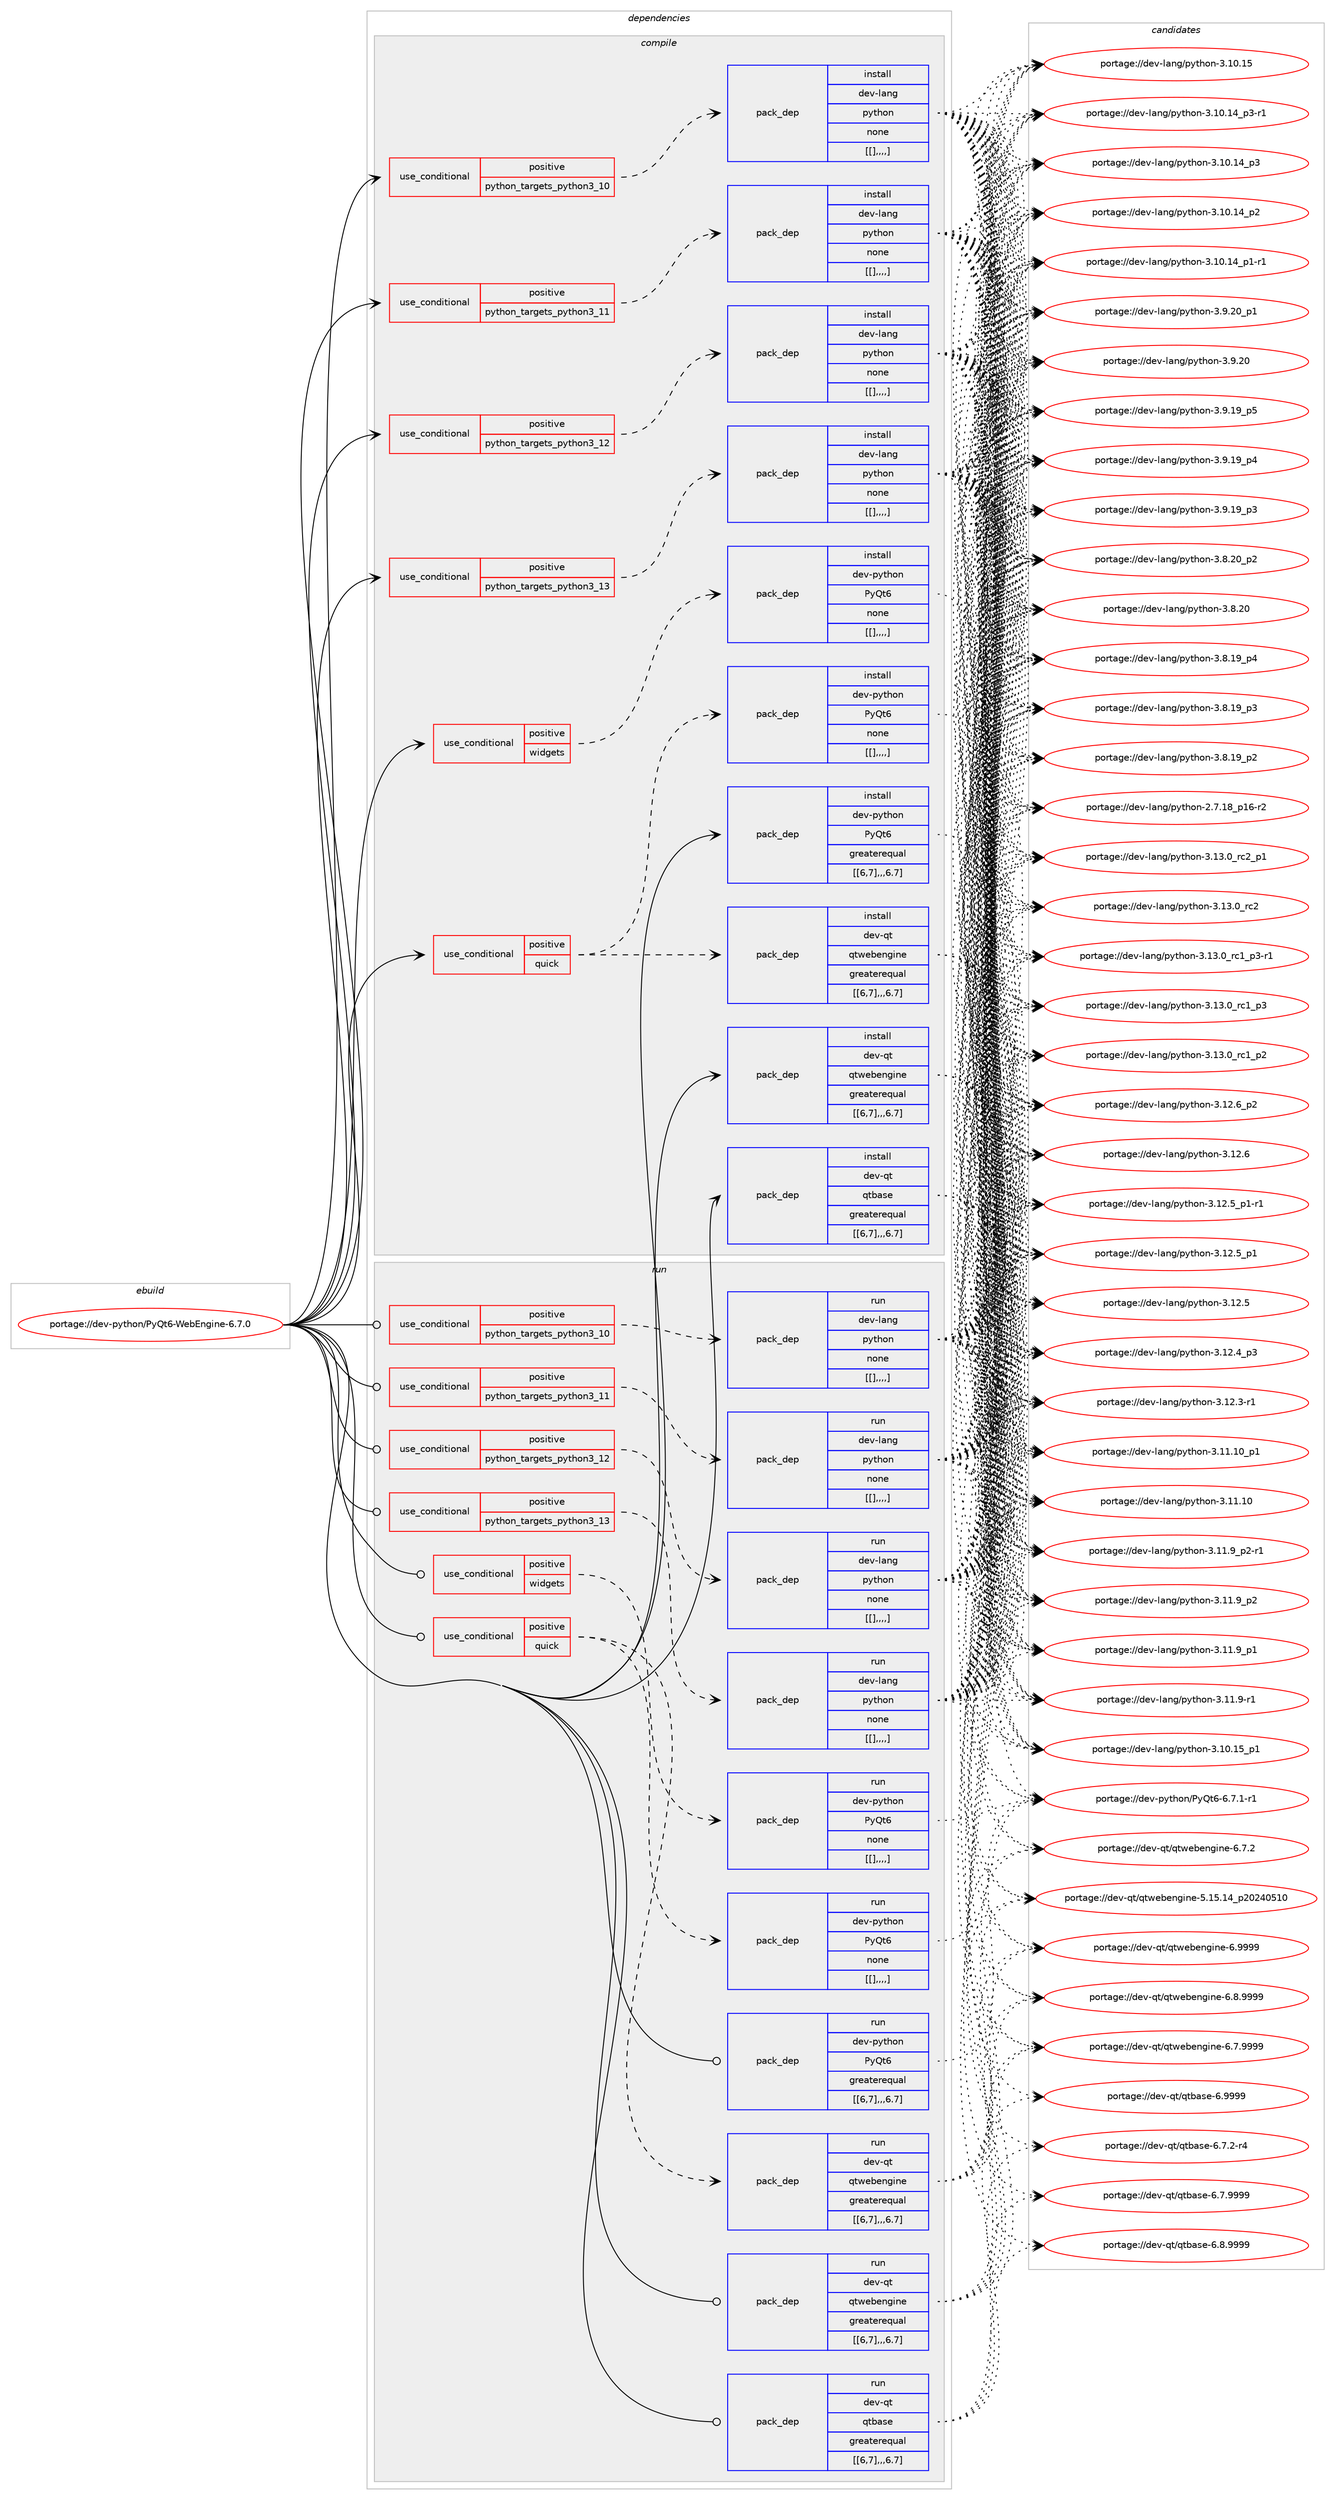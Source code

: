 digraph prolog {

# *************
# Graph options
# *************

newrank=true;
concentrate=true;
compound=true;
graph [rankdir=LR,fontname=Helvetica,fontsize=10,ranksep=1.5];#, ranksep=2.5, nodesep=0.2];
edge  [arrowhead=vee];
node  [fontname=Helvetica,fontsize=10];

# **********
# The ebuild
# **********

subgraph cluster_leftcol {
color=gray;
label=<<i>ebuild</i>>;
id [label="portage://dev-python/PyQt6-WebEngine-6.7.0", color=red, width=4, href="../dev-python/PyQt6-WebEngine-6.7.0.svg"];
}

# ****************
# The dependencies
# ****************

subgraph cluster_midcol {
color=gray;
label=<<i>dependencies</i>>;
subgraph cluster_compile {
fillcolor="#eeeeee";
style=filled;
label=<<i>compile</i>>;
subgraph cond31658 {
dependency142684 [label=<<TABLE BORDER="0" CELLBORDER="1" CELLSPACING="0" CELLPADDING="4"><TR><TD ROWSPAN="3" CELLPADDING="10">use_conditional</TD></TR><TR><TD>positive</TD></TR><TR><TD>python_targets_python3_10</TD></TR></TABLE>>, shape=none, color=red];
subgraph pack109818 {
dependency142685 [label=<<TABLE BORDER="0" CELLBORDER="1" CELLSPACING="0" CELLPADDING="4" WIDTH="220"><TR><TD ROWSPAN="6" CELLPADDING="30">pack_dep</TD></TR><TR><TD WIDTH="110">install</TD></TR><TR><TD>dev-lang</TD></TR><TR><TD>python</TD></TR><TR><TD>none</TD></TR><TR><TD>[[],,,,]</TD></TR></TABLE>>, shape=none, color=blue];
}
dependency142684:e -> dependency142685:w [weight=20,style="dashed",arrowhead="vee"];
}
id:e -> dependency142684:w [weight=20,style="solid",arrowhead="vee"];
subgraph cond31659 {
dependency142686 [label=<<TABLE BORDER="0" CELLBORDER="1" CELLSPACING="0" CELLPADDING="4"><TR><TD ROWSPAN="3" CELLPADDING="10">use_conditional</TD></TR><TR><TD>positive</TD></TR><TR><TD>python_targets_python3_11</TD></TR></TABLE>>, shape=none, color=red];
subgraph pack109819 {
dependency142687 [label=<<TABLE BORDER="0" CELLBORDER="1" CELLSPACING="0" CELLPADDING="4" WIDTH="220"><TR><TD ROWSPAN="6" CELLPADDING="30">pack_dep</TD></TR><TR><TD WIDTH="110">install</TD></TR><TR><TD>dev-lang</TD></TR><TR><TD>python</TD></TR><TR><TD>none</TD></TR><TR><TD>[[],,,,]</TD></TR></TABLE>>, shape=none, color=blue];
}
dependency142686:e -> dependency142687:w [weight=20,style="dashed",arrowhead="vee"];
}
id:e -> dependency142686:w [weight=20,style="solid",arrowhead="vee"];
subgraph cond31660 {
dependency142688 [label=<<TABLE BORDER="0" CELLBORDER="1" CELLSPACING="0" CELLPADDING="4"><TR><TD ROWSPAN="3" CELLPADDING="10">use_conditional</TD></TR><TR><TD>positive</TD></TR><TR><TD>python_targets_python3_12</TD></TR></TABLE>>, shape=none, color=red];
subgraph pack109820 {
dependency142689 [label=<<TABLE BORDER="0" CELLBORDER="1" CELLSPACING="0" CELLPADDING="4" WIDTH="220"><TR><TD ROWSPAN="6" CELLPADDING="30">pack_dep</TD></TR><TR><TD WIDTH="110">install</TD></TR><TR><TD>dev-lang</TD></TR><TR><TD>python</TD></TR><TR><TD>none</TD></TR><TR><TD>[[],,,,]</TD></TR></TABLE>>, shape=none, color=blue];
}
dependency142688:e -> dependency142689:w [weight=20,style="dashed",arrowhead="vee"];
}
id:e -> dependency142688:w [weight=20,style="solid",arrowhead="vee"];
subgraph cond31661 {
dependency142690 [label=<<TABLE BORDER="0" CELLBORDER="1" CELLSPACING="0" CELLPADDING="4"><TR><TD ROWSPAN="3" CELLPADDING="10">use_conditional</TD></TR><TR><TD>positive</TD></TR><TR><TD>python_targets_python3_13</TD></TR></TABLE>>, shape=none, color=red];
subgraph pack109821 {
dependency142691 [label=<<TABLE BORDER="0" CELLBORDER="1" CELLSPACING="0" CELLPADDING="4" WIDTH="220"><TR><TD ROWSPAN="6" CELLPADDING="30">pack_dep</TD></TR><TR><TD WIDTH="110">install</TD></TR><TR><TD>dev-lang</TD></TR><TR><TD>python</TD></TR><TR><TD>none</TD></TR><TR><TD>[[],,,,]</TD></TR></TABLE>>, shape=none, color=blue];
}
dependency142690:e -> dependency142691:w [weight=20,style="dashed",arrowhead="vee"];
}
id:e -> dependency142690:w [weight=20,style="solid",arrowhead="vee"];
subgraph cond31662 {
dependency142692 [label=<<TABLE BORDER="0" CELLBORDER="1" CELLSPACING="0" CELLPADDING="4"><TR><TD ROWSPAN="3" CELLPADDING="10">use_conditional</TD></TR><TR><TD>positive</TD></TR><TR><TD>quick</TD></TR></TABLE>>, shape=none, color=red];
subgraph pack109822 {
dependency142693 [label=<<TABLE BORDER="0" CELLBORDER="1" CELLSPACING="0" CELLPADDING="4" WIDTH="220"><TR><TD ROWSPAN="6" CELLPADDING="30">pack_dep</TD></TR><TR><TD WIDTH="110">install</TD></TR><TR><TD>dev-python</TD></TR><TR><TD>PyQt6</TD></TR><TR><TD>none</TD></TR><TR><TD>[[],,,,]</TD></TR></TABLE>>, shape=none, color=blue];
}
dependency142692:e -> dependency142693:w [weight=20,style="dashed",arrowhead="vee"];
subgraph pack109823 {
dependency142694 [label=<<TABLE BORDER="0" CELLBORDER="1" CELLSPACING="0" CELLPADDING="4" WIDTH="220"><TR><TD ROWSPAN="6" CELLPADDING="30">pack_dep</TD></TR><TR><TD WIDTH="110">install</TD></TR><TR><TD>dev-qt</TD></TR><TR><TD>qtwebengine</TD></TR><TR><TD>greaterequal</TD></TR><TR><TD>[[6,7],,,6.7]</TD></TR></TABLE>>, shape=none, color=blue];
}
dependency142692:e -> dependency142694:w [weight=20,style="dashed",arrowhead="vee"];
}
id:e -> dependency142692:w [weight=20,style="solid",arrowhead="vee"];
subgraph cond31663 {
dependency142695 [label=<<TABLE BORDER="0" CELLBORDER="1" CELLSPACING="0" CELLPADDING="4"><TR><TD ROWSPAN="3" CELLPADDING="10">use_conditional</TD></TR><TR><TD>positive</TD></TR><TR><TD>widgets</TD></TR></TABLE>>, shape=none, color=red];
subgraph pack109824 {
dependency142696 [label=<<TABLE BORDER="0" CELLBORDER="1" CELLSPACING="0" CELLPADDING="4" WIDTH="220"><TR><TD ROWSPAN="6" CELLPADDING="30">pack_dep</TD></TR><TR><TD WIDTH="110">install</TD></TR><TR><TD>dev-python</TD></TR><TR><TD>PyQt6</TD></TR><TR><TD>none</TD></TR><TR><TD>[[],,,,]</TD></TR></TABLE>>, shape=none, color=blue];
}
dependency142695:e -> dependency142696:w [weight=20,style="dashed",arrowhead="vee"];
}
id:e -> dependency142695:w [weight=20,style="solid",arrowhead="vee"];
subgraph pack109825 {
dependency142697 [label=<<TABLE BORDER="0" CELLBORDER="1" CELLSPACING="0" CELLPADDING="4" WIDTH="220"><TR><TD ROWSPAN="6" CELLPADDING="30">pack_dep</TD></TR><TR><TD WIDTH="110">install</TD></TR><TR><TD>dev-python</TD></TR><TR><TD>PyQt6</TD></TR><TR><TD>greaterequal</TD></TR><TR><TD>[[6,7],,,6.7]</TD></TR></TABLE>>, shape=none, color=blue];
}
id:e -> dependency142697:w [weight=20,style="solid",arrowhead="vee"];
subgraph pack109826 {
dependency142698 [label=<<TABLE BORDER="0" CELLBORDER="1" CELLSPACING="0" CELLPADDING="4" WIDTH="220"><TR><TD ROWSPAN="6" CELLPADDING="30">pack_dep</TD></TR><TR><TD WIDTH="110">install</TD></TR><TR><TD>dev-qt</TD></TR><TR><TD>qtbase</TD></TR><TR><TD>greaterequal</TD></TR><TR><TD>[[6,7],,,6.7]</TD></TR></TABLE>>, shape=none, color=blue];
}
id:e -> dependency142698:w [weight=20,style="solid",arrowhead="vee"];
subgraph pack109827 {
dependency142699 [label=<<TABLE BORDER="0" CELLBORDER="1" CELLSPACING="0" CELLPADDING="4" WIDTH="220"><TR><TD ROWSPAN="6" CELLPADDING="30">pack_dep</TD></TR><TR><TD WIDTH="110">install</TD></TR><TR><TD>dev-qt</TD></TR><TR><TD>qtwebengine</TD></TR><TR><TD>greaterequal</TD></TR><TR><TD>[[6,7],,,6.7]</TD></TR></TABLE>>, shape=none, color=blue];
}
id:e -> dependency142699:w [weight=20,style="solid",arrowhead="vee"];
}
subgraph cluster_compileandrun {
fillcolor="#eeeeee";
style=filled;
label=<<i>compile and run</i>>;
}
subgraph cluster_run {
fillcolor="#eeeeee";
style=filled;
label=<<i>run</i>>;
subgraph cond31664 {
dependency142700 [label=<<TABLE BORDER="0" CELLBORDER="1" CELLSPACING="0" CELLPADDING="4"><TR><TD ROWSPAN="3" CELLPADDING="10">use_conditional</TD></TR><TR><TD>positive</TD></TR><TR><TD>python_targets_python3_10</TD></TR></TABLE>>, shape=none, color=red];
subgraph pack109828 {
dependency142701 [label=<<TABLE BORDER="0" CELLBORDER="1" CELLSPACING="0" CELLPADDING="4" WIDTH="220"><TR><TD ROWSPAN="6" CELLPADDING="30">pack_dep</TD></TR><TR><TD WIDTH="110">run</TD></TR><TR><TD>dev-lang</TD></TR><TR><TD>python</TD></TR><TR><TD>none</TD></TR><TR><TD>[[],,,,]</TD></TR></TABLE>>, shape=none, color=blue];
}
dependency142700:e -> dependency142701:w [weight=20,style="dashed",arrowhead="vee"];
}
id:e -> dependency142700:w [weight=20,style="solid",arrowhead="odot"];
subgraph cond31665 {
dependency142702 [label=<<TABLE BORDER="0" CELLBORDER="1" CELLSPACING="0" CELLPADDING="4"><TR><TD ROWSPAN="3" CELLPADDING="10">use_conditional</TD></TR><TR><TD>positive</TD></TR><TR><TD>python_targets_python3_11</TD></TR></TABLE>>, shape=none, color=red];
subgraph pack109829 {
dependency142703 [label=<<TABLE BORDER="0" CELLBORDER="1" CELLSPACING="0" CELLPADDING="4" WIDTH="220"><TR><TD ROWSPAN="6" CELLPADDING="30">pack_dep</TD></TR><TR><TD WIDTH="110">run</TD></TR><TR><TD>dev-lang</TD></TR><TR><TD>python</TD></TR><TR><TD>none</TD></TR><TR><TD>[[],,,,]</TD></TR></TABLE>>, shape=none, color=blue];
}
dependency142702:e -> dependency142703:w [weight=20,style="dashed",arrowhead="vee"];
}
id:e -> dependency142702:w [weight=20,style="solid",arrowhead="odot"];
subgraph cond31666 {
dependency142704 [label=<<TABLE BORDER="0" CELLBORDER="1" CELLSPACING="0" CELLPADDING="4"><TR><TD ROWSPAN="3" CELLPADDING="10">use_conditional</TD></TR><TR><TD>positive</TD></TR><TR><TD>python_targets_python3_12</TD></TR></TABLE>>, shape=none, color=red];
subgraph pack109830 {
dependency142705 [label=<<TABLE BORDER="0" CELLBORDER="1" CELLSPACING="0" CELLPADDING="4" WIDTH="220"><TR><TD ROWSPAN="6" CELLPADDING="30">pack_dep</TD></TR><TR><TD WIDTH="110">run</TD></TR><TR><TD>dev-lang</TD></TR><TR><TD>python</TD></TR><TR><TD>none</TD></TR><TR><TD>[[],,,,]</TD></TR></TABLE>>, shape=none, color=blue];
}
dependency142704:e -> dependency142705:w [weight=20,style="dashed",arrowhead="vee"];
}
id:e -> dependency142704:w [weight=20,style="solid",arrowhead="odot"];
subgraph cond31667 {
dependency142706 [label=<<TABLE BORDER="0" CELLBORDER="1" CELLSPACING="0" CELLPADDING="4"><TR><TD ROWSPAN="3" CELLPADDING="10">use_conditional</TD></TR><TR><TD>positive</TD></TR><TR><TD>python_targets_python3_13</TD></TR></TABLE>>, shape=none, color=red];
subgraph pack109831 {
dependency142707 [label=<<TABLE BORDER="0" CELLBORDER="1" CELLSPACING="0" CELLPADDING="4" WIDTH="220"><TR><TD ROWSPAN="6" CELLPADDING="30">pack_dep</TD></TR><TR><TD WIDTH="110">run</TD></TR><TR><TD>dev-lang</TD></TR><TR><TD>python</TD></TR><TR><TD>none</TD></TR><TR><TD>[[],,,,]</TD></TR></TABLE>>, shape=none, color=blue];
}
dependency142706:e -> dependency142707:w [weight=20,style="dashed",arrowhead="vee"];
}
id:e -> dependency142706:w [weight=20,style="solid",arrowhead="odot"];
subgraph cond31668 {
dependency142708 [label=<<TABLE BORDER="0" CELLBORDER="1" CELLSPACING="0" CELLPADDING="4"><TR><TD ROWSPAN="3" CELLPADDING="10">use_conditional</TD></TR><TR><TD>positive</TD></TR><TR><TD>quick</TD></TR></TABLE>>, shape=none, color=red];
subgraph pack109832 {
dependency142709 [label=<<TABLE BORDER="0" CELLBORDER="1" CELLSPACING="0" CELLPADDING="4" WIDTH="220"><TR><TD ROWSPAN="6" CELLPADDING="30">pack_dep</TD></TR><TR><TD WIDTH="110">run</TD></TR><TR><TD>dev-python</TD></TR><TR><TD>PyQt6</TD></TR><TR><TD>none</TD></TR><TR><TD>[[],,,,]</TD></TR></TABLE>>, shape=none, color=blue];
}
dependency142708:e -> dependency142709:w [weight=20,style="dashed",arrowhead="vee"];
subgraph pack109833 {
dependency142710 [label=<<TABLE BORDER="0" CELLBORDER="1" CELLSPACING="0" CELLPADDING="4" WIDTH="220"><TR><TD ROWSPAN="6" CELLPADDING="30">pack_dep</TD></TR><TR><TD WIDTH="110">run</TD></TR><TR><TD>dev-qt</TD></TR><TR><TD>qtwebengine</TD></TR><TR><TD>greaterequal</TD></TR><TR><TD>[[6,7],,,6.7]</TD></TR></TABLE>>, shape=none, color=blue];
}
dependency142708:e -> dependency142710:w [weight=20,style="dashed",arrowhead="vee"];
}
id:e -> dependency142708:w [weight=20,style="solid",arrowhead="odot"];
subgraph cond31669 {
dependency142711 [label=<<TABLE BORDER="0" CELLBORDER="1" CELLSPACING="0" CELLPADDING="4"><TR><TD ROWSPAN="3" CELLPADDING="10">use_conditional</TD></TR><TR><TD>positive</TD></TR><TR><TD>widgets</TD></TR></TABLE>>, shape=none, color=red];
subgraph pack109834 {
dependency142712 [label=<<TABLE BORDER="0" CELLBORDER="1" CELLSPACING="0" CELLPADDING="4" WIDTH="220"><TR><TD ROWSPAN="6" CELLPADDING="30">pack_dep</TD></TR><TR><TD WIDTH="110">run</TD></TR><TR><TD>dev-python</TD></TR><TR><TD>PyQt6</TD></TR><TR><TD>none</TD></TR><TR><TD>[[],,,,]</TD></TR></TABLE>>, shape=none, color=blue];
}
dependency142711:e -> dependency142712:w [weight=20,style="dashed",arrowhead="vee"];
}
id:e -> dependency142711:w [weight=20,style="solid",arrowhead="odot"];
subgraph pack109835 {
dependency142713 [label=<<TABLE BORDER="0" CELLBORDER="1" CELLSPACING="0" CELLPADDING="4" WIDTH="220"><TR><TD ROWSPAN="6" CELLPADDING="30">pack_dep</TD></TR><TR><TD WIDTH="110">run</TD></TR><TR><TD>dev-python</TD></TR><TR><TD>PyQt6</TD></TR><TR><TD>greaterequal</TD></TR><TR><TD>[[6,7],,,6.7]</TD></TR></TABLE>>, shape=none, color=blue];
}
id:e -> dependency142713:w [weight=20,style="solid",arrowhead="odot"];
subgraph pack109836 {
dependency142714 [label=<<TABLE BORDER="0" CELLBORDER="1" CELLSPACING="0" CELLPADDING="4" WIDTH="220"><TR><TD ROWSPAN="6" CELLPADDING="30">pack_dep</TD></TR><TR><TD WIDTH="110">run</TD></TR><TR><TD>dev-qt</TD></TR><TR><TD>qtbase</TD></TR><TR><TD>greaterequal</TD></TR><TR><TD>[[6,7],,,6.7]</TD></TR></TABLE>>, shape=none, color=blue];
}
id:e -> dependency142714:w [weight=20,style="solid",arrowhead="odot"];
subgraph pack109837 {
dependency142715 [label=<<TABLE BORDER="0" CELLBORDER="1" CELLSPACING="0" CELLPADDING="4" WIDTH="220"><TR><TD ROWSPAN="6" CELLPADDING="30">pack_dep</TD></TR><TR><TD WIDTH="110">run</TD></TR><TR><TD>dev-qt</TD></TR><TR><TD>qtwebengine</TD></TR><TR><TD>greaterequal</TD></TR><TR><TD>[[6,7],,,6.7]</TD></TR></TABLE>>, shape=none, color=blue];
}
id:e -> dependency142715:w [weight=20,style="solid",arrowhead="odot"];
}
}

# **************
# The candidates
# **************

subgraph cluster_choices {
rank=same;
color=gray;
label=<<i>candidates</i>>;

subgraph choice109818 {
color=black;
nodesep=1;
choice100101118451089711010347112121116104111110455146495146489511499509511249 [label="portage://dev-lang/python-3.13.0_rc2_p1", color=red, width=4,href="../dev-lang/python-3.13.0_rc2_p1.svg"];
choice10010111845108971101034711212111610411111045514649514648951149950 [label="portage://dev-lang/python-3.13.0_rc2", color=red, width=4,href="../dev-lang/python-3.13.0_rc2.svg"];
choice1001011184510897110103471121211161041111104551464951464895114994995112514511449 [label="portage://dev-lang/python-3.13.0_rc1_p3-r1", color=red, width=4,href="../dev-lang/python-3.13.0_rc1_p3-r1.svg"];
choice100101118451089711010347112121116104111110455146495146489511499499511251 [label="portage://dev-lang/python-3.13.0_rc1_p3", color=red, width=4,href="../dev-lang/python-3.13.0_rc1_p3.svg"];
choice100101118451089711010347112121116104111110455146495146489511499499511250 [label="portage://dev-lang/python-3.13.0_rc1_p2", color=red, width=4,href="../dev-lang/python-3.13.0_rc1_p2.svg"];
choice100101118451089711010347112121116104111110455146495046549511250 [label="portage://dev-lang/python-3.12.6_p2", color=red, width=4,href="../dev-lang/python-3.12.6_p2.svg"];
choice10010111845108971101034711212111610411111045514649504654 [label="portage://dev-lang/python-3.12.6", color=red, width=4,href="../dev-lang/python-3.12.6.svg"];
choice1001011184510897110103471121211161041111104551464950465395112494511449 [label="portage://dev-lang/python-3.12.5_p1-r1", color=red, width=4,href="../dev-lang/python-3.12.5_p1-r1.svg"];
choice100101118451089711010347112121116104111110455146495046539511249 [label="portage://dev-lang/python-3.12.5_p1", color=red, width=4,href="../dev-lang/python-3.12.5_p1.svg"];
choice10010111845108971101034711212111610411111045514649504653 [label="portage://dev-lang/python-3.12.5", color=red, width=4,href="../dev-lang/python-3.12.5.svg"];
choice100101118451089711010347112121116104111110455146495046529511251 [label="portage://dev-lang/python-3.12.4_p3", color=red, width=4,href="../dev-lang/python-3.12.4_p3.svg"];
choice100101118451089711010347112121116104111110455146495046514511449 [label="portage://dev-lang/python-3.12.3-r1", color=red, width=4,href="../dev-lang/python-3.12.3-r1.svg"];
choice10010111845108971101034711212111610411111045514649494649489511249 [label="portage://dev-lang/python-3.11.10_p1", color=red, width=4,href="../dev-lang/python-3.11.10_p1.svg"];
choice1001011184510897110103471121211161041111104551464949464948 [label="portage://dev-lang/python-3.11.10", color=red, width=4,href="../dev-lang/python-3.11.10.svg"];
choice1001011184510897110103471121211161041111104551464949465795112504511449 [label="portage://dev-lang/python-3.11.9_p2-r1", color=red, width=4,href="../dev-lang/python-3.11.9_p2-r1.svg"];
choice100101118451089711010347112121116104111110455146494946579511250 [label="portage://dev-lang/python-3.11.9_p2", color=red, width=4,href="../dev-lang/python-3.11.9_p2.svg"];
choice100101118451089711010347112121116104111110455146494946579511249 [label="portage://dev-lang/python-3.11.9_p1", color=red, width=4,href="../dev-lang/python-3.11.9_p1.svg"];
choice100101118451089711010347112121116104111110455146494946574511449 [label="portage://dev-lang/python-3.11.9-r1", color=red, width=4,href="../dev-lang/python-3.11.9-r1.svg"];
choice10010111845108971101034711212111610411111045514649484649539511249 [label="portage://dev-lang/python-3.10.15_p1", color=red, width=4,href="../dev-lang/python-3.10.15_p1.svg"];
choice1001011184510897110103471121211161041111104551464948464953 [label="portage://dev-lang/python-3.10.15", color=red, width=4,href="../dev-lang/python-3.10.15.svg"];
choice100101118451089711010347112121116104111110455146494846495295112514511449 [label="portage://dev-lang/python-3.10.14_p3-r1", color=red, width=4,href="../dev-lang/python-3.10.14_p3-r1.svg"];
choice10010111845108971101034711212111610411111045514649484649529511251 [label="portage://dev-lang/python-3.10.14_p3", color=red, width=4,href="../dev-lang/python-3.10.14_p3.svg"];
choice10010111845108971101034711212111610411111045514649484649529511250 [label="portage://dev-lang/python-3.10.14_p2", color=red, width=4,href="../dev-lang/python-3.10.14_p2.svg"];
choice100101118451089711010347112121116104111110455146494846495295112494511449 [label="portage://dev-lang/python-3.10.14_p1-r1", color=red, width=4,href="../dev-lang/python-3.10.14_p1-r1.svg"];
choice100101118451089711010347112121116104111110455146574650489511249 [label="portage://dev-lang/python-3.9.20_p1", color=red, width=4,href="../dev-lang/python-3.9.20_p1.svg"];
choice10010111845108971101034711212111610411111045514657465048 [label="portage://dev-lang/python-3.9.20", color=red, width=4,href="../dev-lang/python-3.9.20.svg"];
choice100101118451089711010347112121116104111110455146574649579511253 [label="portage://dev-lang/python-3.9.19_p5", color=red, width=4,href="../dev-lang/python-3.9.19_p5.svg"];
choice100101118451089711010347112121116104111110455146574649579511252 [label="portage://dev-lang/python-3.9.19_p4", color=red, width=4,href="../dev-lang/python-3.9.19_p4.svg"];
choice100101118451089711010347112121116104111110455146574649579511251 [label="portage://dev-lang/python-3.9.19_p3", color=red, width=4,href="../dev-lang/python-3.9.19_p3.svg"];
choice100101118451089711010347112121116104111110455146564650489511250 [label="portage://dev-lang/python-3.8.20_p2", color=red, width=4,href="../dev-lang/python-3.8.20_p2.svg"];
choice10010111845108971101034711212111610411111045514656465048 [label="portage://dev-lang/python-3.8.20", color=red, width=4,href="../dev-lang/python-3.8.20.svg"];
choice100101118451089711010347112121116104111110455146564649579511252 [label="portage://dev-lang/python-3.8.19_p4", color=red, width=4,href="../dev-lang/python-3.8.19_p4.svg"];
choice100101118451089711010347112121116104111110455146564649579511251 [label="portage://dev-lang/python-3.8.19_p3", color=red, width=4,href="../dev-lang/python-3.8.19_p3.svg"];
choice100101118451089711010347112121116104111110455146564649579511250 [label="portage://dev-lang/python-3.8.19_p2", color=red, width=4,href="../dev-lang/python-3.8.19_p2.svg"];
choice100101118451089711010347112121116104111110455046554649569511249544511450 [label="portage://dev-lang/python-2.7.18_p16-r2", color=red, width=4,href="../dev-lang/python-2.7.18_p16-r2.svg"];
dependency142685:e -> choice100101118451089711010347112121116104111110455146495146489511499509511249:w [style=dotted,weight="100"];
dependency142685:e -> choice10010111845108971101034711212111610411111045514649514648951149950:w [style=dotted,weight="100"];
dependency142685:e -> choice1001011184510897110103471121211161041111104551464951464895114994995112514511449:w [style=dotted,weight="100"];
dependency142685:e -> choice100101118451089711010347112121116104111110455146495146489511499499511251:w [style=dotted,weight="100"];
dependency142685:e -> choice100101118451089711010347112121116104111110455146495146489511499499511250:w [style=dotted,weight="100"];
dependency142685:e -> choice100101118451089711010347112121116104111110455146495046549511250:w [style=dotted,weight="100"];
dependency142685:e -> choice10010111845108971101034711212111610411111045514649504654:w [style=dotted,weight="100"];
dependency142685:e -> choice1001011184510897110103471121211161041111104551464950465395112494511449:w [style=dotted,weight="100"];
dependency142685:e -> choice100101118451089711010347112121116104111110455146495046539511249:w [style=dotted,weight="100"];
dependency142685:e -> choice10010111845108971101034711212111610411111045514649504653:w [style=dotted,weight="100"];
dependency142685:e -> choice100101118451089711010347112121116104111110455146495046529511251:w [style=dotted,weight="100"];
dependency142685:e -> choice100101118451089711010347112121116104111110455146495046514511449:w [style=dotted,weight="100"];
dependency142685:e -> choice10010111845108971101034711212111610411111045514649494649489511249:w [style=dotted,weight="100"];
dependency142685:e -> choice1001011184510897110103471121211161041111104551464949464948:w [style=dotted,weight="100"];
dependency142685:e -> choice1001011184510897110103471121211161041111104551464949465795112504511449:w [style=dotted,weight="100"];
dependency142685:e -> choice100101118451089711010347112121116104111110455146494946579511250:w [style=dotted,weight="100"];
dependency142685:e -> choice100101118451089711010347112121116104111110455146494946579511249:w [style=dotted,weight="100"];
dependency142685:e -> choice100101118451089711010347112121116104111110455146494946574511449:w [style=dotted,weight="100"];
dependency142685:e -> choice10010111845108971101034711212111610411111045514649484649539511249:w [style=dotted,weight="100"];
dependency142685:e -> choice1001011184510897110103471121211161041111104551464948464953:w [style=dotted,weight="100"];
dependency142685:e -> choice100101118451089711010347112121116104111110455146494846495295112514511449:w [style=dotted,weight="100"];
dependency142685:e -> choice10010111845108971101034711212111610411111045514649484649529511251:w [style=dotted,weight="100"];
dependency142685:e -> choice10010111845108971101034711212111610411111045514649484649529511250:w [style=dotted,weight="100"];
dependency142685:e -> choice100101118451089711010347112121116104111110455146494846495295112494511449:w [style=dotted,weight="100"];
dependency142685:e -> choice100101118451089711010347112121116104111110455146574650489511249:w [style=dotted,weight="100"];
dependency142685:e -> choice10010111845108971101034711212111610411111045514657465048:w [style=dotted,weight="100"];
dependency142685:e -> choice100101118451089711010347112121116104111110455146574649579511253:w [style=dotted,weight="100"];
dependency142685:e -> choice100101118451089711010347112121116104111110455146574649579511252:w [style=dotted,weight="100"];
dependency142685:e -> choice100101118451089711010347112121116104111110455146574649579511251:w [style=dotted,weight="100"];
dependency142685:e -> choice100101118451089711010347112121116104111110455146564650489511250:w [style=dotted,weight="100"];
dependency142685:e -> choice10010111845108971101034711212111610411111045514656465048:w [style=dotted,weight="100"];
dependency142685:e -> choice100101118451089711010347112121116104111110455146564649579511252:w [style=dotted,weight="100"];
dependency142685:e -> choice100101118451089711010347112121116104111110455146564649579511251:w [style=dotted,weight="100"];
dependency142685:e -> choice100101118451089711010347112121116104111110455146564649579511250:w [style=dotted,weight="100"];
dependency142685:e -> choice100101118451089711010347112121116104111110455046554649569511249544511450:w [style=dotted,weight="100"];
}
subgraph choice109819 {
color=black;
nodesep=1;
choice100101118451089711010347112121116104111110455146495146489511499509511249 [label="portage://dev-lang/python-3.13.0_rc2_p1", color=red, width=4,href="../dev-lang/python-3.13.0_rc2_p1.svg"];
choice10010111845108971101034711212111610411111045514649514648951149950 [label="portage://dev-lang/python-3.13.0_rc2", color=red, width=4,href="../dev-lang/python-3.13.0_rc2.svg"];
choice1001011184510897110103471121211161041111104551464951464895114994995112514511449 [label="portage://dev-lang/python-3.13.0_rc1_p3-r1", color=red, width=4,href="../dev-lang/python-3.13.0_rc1_p3-r1.svg"];
choice100101118451089711010347112121116104111110455146495146489511499499511251 [label="portage://dev-lang/python-3.13.0_rc1_p3", color=red, width=4,href="../dev-lang/python-3.13.0_rc1_p3.svg"];
choice100101118451089711010347112121116104111110455146495146489511499499511250 [label="portage://dev-lang/python-3.13.0_rc1_p2", color=red, width=4,href="../dev-lang/python-3.13.0_rc1_p2.svg"];
choice100101118451089711010347112121116104111110455146495046549511250 [label="portage://dev-lang/python-3.12.6_p2", color=red, width=4,href="../dev-lang/python-3.12.6_p2.svg"];
choice10010111845108971101034711212111610411111045514649504654 [label="portage://dev-lang/python-3.12.6", color=red, width=4,href="../dev-lang/python-3.12.6.svg"];
choice1001011184510897110103471121211161041111104551464950465395112494511449 [label="portage://dev-lang/python-3.12.5_p1-r1", color=red, width=4,href="../dev-lang/python-3.12.5_p1-r1.svg"];
choice100101118451089711010347112121116104111110455146495046539511249 [label="portage://dev-lang/python-3.12.5_p1", color=red, width=4,href="../dev-lang/python-3.12.5_p1.svg"];
choice10010111845108971101034711212111610411111045514649504653 [label="portage://dev-lang/python-3.12.5", color=red, width=4,href="../dev-lang/python-3.12.5.svg"];
choice100101118451089711010347112121116104111110455146495046529511251 [label="portage://dev-lang/python-3.12.4_p3", color=red, width=4,href="../dev-lang/python-3.12.4_p3.svg"];
choice100101118451089711010347112121116104111110455146495046514511449 [label="portage://dev-lang/python-3.12.3-r1", color=red, width=4,href="../dev-lang/python-3.12.3-r1.svg"];
choice10010111845108971101034711212111610411111045514649494649489511249 [label="portage://dev-lang/python-3.11.10_p1", color=red, width=4,href="../dev-lang/python-3.11.10_p1.svg"];
choice1001011184510897110103471121211161041111104551464949464948 [label="portage://dev-lang/python-3.11.10", color=red, width=4,href="../dev-lang/python-3.11.10.svg"];
choice1001011184510897110103471121211161041111104551464949465795112504511449 [label="portage://dev-lang/python-3.11.9_p2-r1", color=red, width=4,href="../dev-lang/python-3.11.9_p2-r1.svg"];
choice100101118451089711010347112121116104111110455146494946579511250 [label="portage://dev-lang/python-3.11.9_p2", color=red, width=4,href="../dev-lang/python-3.11.9_p2.svg"];
choice100101118451089711010347112121116104111110455146494946579511249 [label="portage://dev-lang/python-3.11.9_p1", color=red, width=4,href="../dev-lang/python-3.11.9_p1.svg"];
choice100101118451089711010347112121116104111110455146494946574511449 [label="portage://dev-lang/python-3.11.9-r1", color=red, width=4,href="../dev-lang/python-3.11.9-r1.svg"];
choice10010111845108971101034711212111610411111045514649484649539511249 [label="portage://dev-lang/python-3.10.15_p1", color=red, width=4,href="../dev-lang/python-3.10.15_p1.svg"];
choice1001011184510897110103471121211161041111104551464948464953 [label="portage://dev-lang/python-3.10.15", color=red, width=4,href="../dev-lang/python-3.10.15.svg"];
choice100101118451089711010347112121116104111110455146494846495295112514511449 [label="portage://dev-lang/python-3.10.14_p3-r1", color=red, width=4,href="../dev-lang/python-3.10.14_p3-r1.svg"];
choice10010111845108971101034711212111610411111045514649484649529511251 [label="portage://dev-lang/python-3.10.14_p3", color=red, width=4,href="../dev-lang/python-3.10.14_p3.svg"];
choice10010111845108971101034711212111610411111045514649484649529511250 [label="portage://dev-lang/python-3.10.14_p2", color=red, width=4,href="../dev-lang/python-3.10.14_p2.svg"];
choice100101118451089711010347112121116104111110455146494846495295112494511449 [label="portage://dev-lang/python-3.10.14_p1-r1", color=red, width=4,href="../dev-lang/python-3.10.14_p1-r1.svg"];
choice100101118451089711010347112121116104111110455146574650489511249 [label="portage://dev-lang/python-3.9.20_p1", color=red, width=4,href="../dev-lang/python-3.9.20_p1.svg"];
choice10010111845108971101034711212111610411111045514657465048 [label="portage://dev-lang/python-3.9.20", color=red, width=4,href="../dev-lang/python-3.9.20.svg"];
choice100101118451089711010347112121116104111110455146574649579511253 [label="portage://dev-lang/python-3.9.19_p5", color=red, width=4,href="../dev-lang/python-3.9.19_p5.svg"];
choice100101118451089711010347112121116104111110455146574649579511252 [label="portage://dev-lang/python-3.9.19_p4", color=red, width=4,href="../dev-lang/python-3.9.19_p4.svg"];
choice100101118451089711010347112121116104111110455146574649579511251 [label="portage://dev-lang/python-3.9.19_p3", color=red, width=4,href="../dev-lang/python-3.9.19_p3.svg"];
choice100101118451089711010347112121116104111110455146564650489511250 [label="portage://dev-lang/python-3.8.20_p2", color=red, width=4,href="../dev-lang/python-3.8.20_p2.svg"];
choice10010111845108971101034711212111610411111045514656465048 [label="portage://dev-lang/python-3.8.20", color=red, width=4,href="../dev-lang/python-3.8.20.svg"];
choice100101118451089711010347112121116104111110455146564649579511252 [label="portage://dev-lang/python-3.8.19_p4", color=red, width=4,href="../dev-lang/python-3.8.19_p4.svg"];
choice100101118451089711010347112121116104111110455146564649579511251 [label="portage://dev-lang/python-3.8.19_p3", color=red, width=4,href="../dev-lang/python-3.8.19_p3.svg"];
choice100101118451089711010347112121116104111110455146564649579511250 [label="portage://dev-lang/python-3.8.19_p2", color=red, width=4,href="../dev-lang/python-3.8.19_p2.svg"];
choice100101118451089711010347112121116104111110455046554649569511249544511450 [label="portage://dev-lang/python-2.7.18_p16-r2", color=red, width=4,href="../dev-lang/python-2.7.18_p16-r2.svg"];
dependency142687:e -> choice100101118451089711010347112121116104111110455146495146489511499509511249:w [style=dotted,weight="100"];
dependency142687:e -> choice10010111845108971101034711212111610411111045514649514648951149950:w [style=dotted,weight="100"];
dependency142687:e -> choice1001011184510897110103471121211161041111104551464951464895114994995112514511449:w [style=dotted,weight="100"];
dependency142687:e -> choice100101118451089711010347112121116104111110455146495146489511499499511251:w [style=dotted,weight="100"];
dependency142687:e -> choice100101118451089711010347112121116104111110455146495146489511499499511250:w [style=dotted,weight="100"];
dependency142687:e -> choice100101118451089711010347112121116104111110455146495046549511250:w [style=dotted,weight="100"];
dependency142687:e -> choice10010111845108971101034711212111610411111045514649504654:w [style=dotted,weight="100"];
dependency142687:e -> choice1001011184510897110103471121211161041111104551464950465395112494511449:w [style=dotted,weight="100"];
dependency142687:e -> choice100101118451089711010347112121116104111110455146495046539511249:w [style=dotted,weight="100"];
dependency142687:e -> choice10010111845108971101034711212111610411111045514649504653:w [style=dotted,weight="100"];
dependency142687:e -> choice100101118451089711010347112121116104111110455146495046529511251:w [style=dotted,weight="100"];
dependency142687:e -> choice100101118451089711010347112121116104111110455146495046514511449:w [style=dotted,weight="100"];
dependency142687:e -> choice10010111845108971101034711212111610411111045514649494649489511249:w [style=dotted,weight="100"];
dependency142687:e -> choice1001011184510897110103471121211161041111104551464949464948:w [style=dotted,weight="100"];
dependency142687:e -> choice1001011184510897110103471121211161041111104551464949465795112504511449:w [style=dotted,weight="100"];
dependency142687:e -> choice100101118451089711010347112121116104111110455146494946579511250:w [style=dotted,weight="100"];
dependency142687:e -> choice100101118451089711010347112121116104111110455146494946579511249:w [style=dotted,weight="100"];
dependency142687:e -> choice100101118451089711010347112121116104111110455146494946574511449:w [style=dotted,weight="100"];
dependency142687:e -> choice10010111845108971101034711212111610411111045514649484649539511249:w [style=dotted,weight="100"];
dependency142687:e -> choice1001011184510897110103471121211161041111104551464948464953:w [style=dotted,weight="100"];
dependency142687:e -> choice100101118451089711010347112121116104111110455146494846495295112514511449:w [style=dotted,weight="100"];
dependency142687:e -> choice10010111845108971101034711212111610411111045514649484649529511251:w [style=dotted,weight="100"];
dependency142687:e -> choice10010111845108971101034711212111610411111045514649484649529511250:w [style=dotted,weight="100"];
dependency142687:e -> choice100101118451089711010347112121116104111110455146494846495295112494511449:w [style=dotted,weight="100"];
dependency142687:e -> choice100101118451089711010347112121116104111110455146574650489511249:w [style=dotted,weight="100"];
dependency142687:e -> choice10010111845108971101034711212111610411111045514657465048:w [style=dotted,weight="100"];
dependency142687:e -> choice100101118451089711010347112121116104111110455146574649579511253:w [style=dotted,weight="100"];
dependency142687:e -> choice100101118451089711010347112121116104111110455146574649579511252:w [style=dotted,weight="100"];
dependency142687:e -> choice100101118451089711010347112121116104111110455146574649579511251:w [style=dotted,weight="100"];
dependency142687:e -> choice100101118451089711010347112121116104111110455146564650489511250:w [style=dotted,weight="100"];
dependency142687:e -> choice10010111845108971101034711212111610411111045514656465048:w [style=dotted,weight="100"];
dependency142687:e -> choice100101118451089711010347112121116104111110455146564649579511252:w [style=dotted,weight="100"];
dependency142687:e -> choice100101118451089711010347112121116104111110455146564649579511251:w [style=dotted,weight="100"];
dependency142687:e -> choice100101118451089711010347112121116104111110455146564649579511250:w [style=dotted,weight="100"];
dependency142687:e -> choice100101118451089711010347112121116104111110455046554649569511249544511450:w [style=dotted,weight="100"];
}
subgraph choice109820 {
color=black;
nodesep=1;
choice100101118451089711010347112121116104111110455146495146489511499509511249 [label="portage://dev-lang/python-3.13.0_rc2_p1", color=red, width=4,href="../dev-lang/python-3.13.0_rc2_p1.svg"];
choice10010111845108971101034711212111610411111045514649514648951149950 [label="portage://dev-lang/python-3.13.0_rc2", color=red, width=4,href="../dev-lang/python-3.13.0_rc2.svg"];
choice1001011184510897110103471121211161041111104551464951464895114994995112514511449 [label="portage://dev-lang/python-3.13.0_rc1_p3-r1", color=red, width=4,href="../dev-lang/python-3.13.0_rc1_p3-r1.svg"];
choice100101118451089711010347112121116104111110455146495146489511499499511251 [label="portage://dev-lang/python-3.13.0_rc1_p3", color=red, width=4,href="../dev-lang/python-3.13.0_rc1_p3.svg"];
choice100101118451089711010347112121116104111110455146495146489511499499511250 [label="portage://dev-lang/python-3.13.0_rc1_p2", color=red, width=4,href="../dev-lang/python-3.13.0_rc1_p2.svg"];
choice100101118451089711010347112121116104111110455146495046549511250 [label="portage://dev-lang/python-3.12.6_p2", color=red, width=4,href="../dev-lang/python-3.12.6_p2.svg"];
choice10010111845108971101034711212111610411111045514649504654 [label="portage://dev-lang/python-3.12.6", color=red, width=4,href="../dev-lang/python-3.12.6.svg"];
choice1001011184510897110103471121211161041111104551464950465395112494511449 [label="portage://dev-lang/python-3.12.5_p1-r1", color=red, width=4,href="../dev-lang/python-3.12.5_p1-r1.svg"];
choice100101118451089711010347112121116104111110455146495046539511249 [label="portage://dev-lang/python-3.12.5_p1", color=red, width=4,href="../dev-lang/python-3.12.5_p1.svg"];
choice10010111845108971101034711212111610411111045514649504653 [label="portage://dev-lang/python-3.12.5", color=red, width=4,href="../dev-lang/python-3.12.5.svg"];
choice100101118451089711010347112121116104111110455146495046529511251 [label="portage://dev-lang/python-3.12.4_p3", color=red, width=4,href="../dev-lang/python-3.12.4_p3.svg"];
choice100101118451089711010347112121116104111110455146495046514511449 [label="portage://dev-lang/python-3.12.3-r1", color=red, width=4,href="../dev-lang/python-3.12.3-r1.svg"];
choice10010111845108971101034711212111610411111045514649494649489511249 [label="portage://dev-lang/python-3.11.10_p1", color=red, width=4,href="../dev-lang/python-3.11.10_p1.svg"];
choice1001011184510897110103471121211161041111104551464949464948 [label="portage://dev-lang/python-3.11.10", color=red, width=4,href="../dev-lang/python-3.11.10.svg"];
choice1001011184510897110103471121211161041111104551464949465795112504511449 [label="portage://dev-lang/python-3.11.9_p2-r1", color=red, width=4,href="../dev-lang/python-3.11.9_p2-r1.svg"];
choice100101118451089711010347112121116104111110455146494946579511250 [label="portage://dev-lang/python-3.11.9_p2", color=red, width=4,href="../dev-lang/python-3.11.9_p2.svg"];
choice100101118451089711010347112121116104111110455146494946579511249 [label="portage://dev-lang/python-3.11.9_p1", color=red, width=4,href="../dev-lang/python-3.11.9_p1.svg"];
choice100101118451089711010347112121116104111110455146494946574511449 [label="portage://dev-lang/python-3.11.9-r1", color=red, width=4,href="../dev-lang/python-3.11.9-r1.svg"];
choice10010111845108971101034711212111610411111045514649484649539511249 [label="portage://dev-lang/python-3.10.15_p1", color=red, width=4,href="../dev-lang/python-3.10.15_p1.svg"];
choice1001011184510897110103471121211161041111104551464948464953 [label="portage://dev-lang/python-3.10.15", color=red, width=4,href="../dev-lang/python-3.10.15.svg"];
choice100101118451089711010347112121116104111110455146494846495295112514511449 [label="portage://dev-lang/python-3.10.14_p3-r1", color=red, width=4,href="../dev-lang/python-3.10.14_p3-r1.svg"];
choice10010111845108971101034711212111610411111045514649484649529511251 [label="portage://dev-lang/python-3.10.14_p3", color=red, width=4,href="../dev-lang/python-3.10.14_p3.svg"];
choice10010111845108971101034711212111610411111045514649484649529511250 [label="portage://dev-lang/python-3.10.14_p2", color=red, width=4,href="../dev-lang/python-3.10.14_p2.svg"];
choice100101118451089711010347112121116104111110455146494846495295112494511449 [label="portage://dev-lang/python-3.10.14_p1-r1", color=red, width=4,href="../dev-lang/python-3.10.14_p1-r1.svg"];
choice100101118451089711010347112121116104111110455146574650489511249 [label="portage://dev-lang/python-3.9.20_p1", color=red, width=4,href="../dev-lang/python-3.9.20_p1.svg"];
choice10010111845108971101034711212111610411111045514657465048 [label="portage://dev-lang/python-3.9.20", color=red, width=4,href="../dev-lang/python-3.9.20.svg"];
choice100101118451089711010347112121116104111110455146574649579511253 [label="portage://dev-lang/python-3.9.19_p5", color=red, width=4,href="../dev-lang/python-3.9.19_p5.svg"];
choice100101118451089711010347112121116104111110455146574649579511252 [label="portage://dev-lang/python-3.9.19_p4", color=red, width=4,href="../dev-lang/python-3.9.19_p4.svg"];
choice100101118451089711010347112121116104111110455146574649579511251 [label="portage://dev-lang/python-3.9.19_p3", color=red, width=4,href="../dev-lang/python-3.9.19_p3.svg"];
choice100101118451089711010347112121116104111110455146564650489511250 [label="portage://dev-lang/python-3.8.20_p2", color=red, width=4,href="../dev-lang/python-3.8.20_p2.svg"];
choice10010111845108971101034711212111610411111045514656465048 [label="portage://dev-lang/python-3.8.20", color=red, width=4,href="../dev-lang/python-3.8.20.svg"];
choice100101118451089711010347112121116104111110455146564649579511252 [label="portage://dev-lang/python-3.8.19_p4", color=red, width=4,href="../dev-lang/python-3.8.19_p4.svg"];
choice100101118451089711010347112121116104111110455146564649579511251 [label="portage://dev-lang/python-3.8.19_p3", color=red, width=4,href="../dev-lang/python-3.8.19_p3.svg"];
choice100101118451089711010347112121116104111110455146564649579511250 [label="portage://dev-lang/python-3.8.19_p2", color=red, width=4,href="../dev-lang/python-3.8.19_p2.svg"];
choice100101118451089711010347112121116104111110455046554649569511249544511450 [label="portage://dev-lang/python-2.7.18_p16-r2", color=red, width=4,href="../dev-lang/python-2.7.18_p16-r2.svg"];
dependency142689:e -> choice100101118451089711010347112121116104111110455146495146489511499509511249:w [style=dotted,weight="100"];
dependency142689:e -> choice10010111845108971101034711212111610411111045514649514648951149950:w [style=dotted,weight="100"];
dependency142689:e -> choice1001011184510897110103471121211161041111104551464951464895114994995112514511449:w [style=dotted,weight="100"];
dependency142689:e -> choice100101118451089711010347112121116104111110455146495146489511499499511251:w [style=dotted,weight="100"];
dependency142689:e -> choice100101118451089711010347112121116104111110455146495146489511499499511250:w [style=dotted,weight="100"];
dependency142689:e -> choice100101118451089711010347112121116104111110455146495046549511250:w [style=dotted,weight="100"];
dependency142689:e -> choice10010111845108971101034711212111610411111045514649504654:w [style=dotted,weight="100"];
dependency142689:e -> choice1001011184510897110103471121211161041111104551464950465395112494511449:w [style=dotted,weight="100"];
dependency142689:e -> choice100101118451089711010347112121116104111110455146495046539511249:w [style=dotted,weight="100"];
dependency142689:e -> choice10010111845108971101034711212111610411111045514649504653:w [style=dotted,weight="100"];
dependency142689:e -> choice100101118451089711010347112121116104111110455146495046529511251:w [style=dotted,weight="100"];
dependency142689:e -> choice100101118451089711010347112121116104111110455146495046514511449:w [style=dotted,weight="100"];
dependency142689:e -> choice10010111845108971101034711212111610411111045514649494649489511249:w [style=dotted,weight="100"];
dependency142689:e -> choice1001011184510897110103471121211161041111104551464949464948:w [style=dotted,weight="100"];
dependency142689:e -> choice1001011184510897110103471121211161041111104551464949465795112504511449:w [style=dotted,weight="100"];
dependency142689:e -> choice100101118451089711010347112121116104111110455146494946579511250:w [style=dotted,weight="100"];
dependency142689:e -> choice100101118451089711010347112121116104111110455146494946579511249:w [style=dotted,weight="100"];
dependency142689:e -> choice100101118451089711010347112121116104111110455146494946574511449:w [style=dotted,weight="100"];
dependency142689:e -> choice10010111845108971101034711212111610411111045514649484649539511249:w [style=dotted,weight="100"];
dependency142689:e -> choice1001011184510897110103471121211161041111104551464948464953:w [style=dotted,weight="100"];
dependency142689:e -> choice100101118451089711010347112121116104111110455146494846495295112514511449:w [style=dotted,weight="100"];
dependency142689:e -> choice10010111845108971101034711212111610411111045514649484649529511251:w [style=dotted,weight="100"];
dependency142689:e -> choice10010111845108971101034711212111610411111045514649484649529511250:w [style=dotted,weight="100"];
dependency142689:e -> choice100101118451089711010347112121116104111110455146494846495295112494511449:w [style=dotted,weight="100"];
dependency142689:e -> choice100101118451089711010347112121116104111110455146574650489511249:w [style=dotted,weight="100"];
dependency142689:e -> choice10010111845108971101034711212111610411111045514657465048:w [style=dotted,weight="100"];
dependency142689:e -> choice100101118451089711010347112121116104111110455146574649579511253:w [style=dotted,weight="100"];
dependency142689:e -> choice100101118451089711010347112121116104111110455146574649579511252:w [style=dotted,weight="100"];
dependency142689:e -> choice100101118451089711010347112121116104111110455146574649579511251:w [style=dotted,weight="100"];
dependency142689:e -> choice100101118451089711010347112121116104111110455146564650489511250:w [style=dotted,weight="100"];
dependency142689:e -> choice10010111845108971101034711212111610411111045514656465048:w [style=dotted,weight="100"];
dependency142689:e -> choice100101118451089711010347112121116104111110455146564649579511252:w [style=dotted,weight="100"];
dependency142689:e -> choice100101118451089711010347112121116104111110455146564649579511251:w [style=dotted,weight="100"];
dependency142689:e -> choice100101118451089711010347112121116104111110455146564649579511250:w [style=dotted,weight="100"];
dependency142689:e -> choice100101118451089711010347112121116104111110455046554649569511249544511450:w [style=dotted,weight="100"];
}
subgraph choice109821 {
color=black;
nodesep=1;
choice100101118451089711010347112121116104111110455146495146489511499509511249 [label="portage://dev-lang/python-3.13.0_rc2_p1", color=red, width=4,href="../dev-lang/python-3.13.0_rc2_p1.svg"];
choice10010111845108971101034711212111610411111045514649514648951149950 [label="portage://dev-lang/python-3.13.0_rc2", color=red, width=4,href="../dev-lang/python-3.13.0_rc2.svg"];
choice1001011184510897110103471121211161041111104551464951464895114994995112514511449 [label="portage://dev-lang/python-3.13.0_rc1_p3-r1", color=red, width=4,href="../dev-lang/python-3.13.0_rc1_p3-r1.svg"];
choice100101118451089711010347112121116104111110455146495146489511499499511251 [label="portage://dev-lang/python-3.13.0_rc1_p3", color=red, width=4,href="../dev-lang/python-3.13.0_rc1_p3.svg"];
choice100101118451089711010347112121116104111110455146495146489511499499511250 [label="portage://dev-lang/python-3.13.0_rc1_p2", color=red, width=4,href="../dev-lang/python-3.13.0_rc1_p2.svg"];
choice100101118451089711010347112121116104111110455146495046549511250 [label="portage://dev-lang/python-3.12.6_p2", color=red, width=4,href="../dev-lang/python-3.12.6_p2.svg"];
choice10010111845108971101034711212111610411111045514649504654 [label="portage://dev-lang/python-3.12.6", color=red, width=4,href="../dev-lang/python-3.12.6.svg"];
choice1001011184510897110103471121211161041111104551464950465395112494511449 [label="portage://dev-lang/python-3.12.5_p1-r1", color=red, width=4,href="../dev-lang/python-3.12.5_p1-r1.svg"];
choice100101118451089711010347112121116104111110455146495046539511249 [label="portage://dev-lang/python-3.12.5_p1", color=red, width=4,href="../dev-lang/python-3.12.5_p1.svg"];
choice10010111845108971101034711212111610411111045514649504653 [label="portage://dev-lang/python-3.12.5", color=red, width=4,href="../dev-lang/python-3.12.5.svg"];
choice100101118451089711010347112121116104111110455146495046529511251 [label="portage://dev-lang/python-3.12.4_p3", color=red, width=4,href="../dev-lang/python-3.12.4_p3.svg"];
choice100101118451089711010347112121116104111110455146495046514511449 [label="portage://dev-lang/python-3.12.3-r1", color=red, width=4,href="../dev-lang/python-3.12.3-r1.svg"];
choice10010111845108971101034711212111610411111045514649494649489511249 [label="portage://dev-lang/python-3.11.10_p1", color=red, width=4,href="../dev-lang/python-3.11.10_p1.svg"];
choice1001011184510897110103471121211161041111104551464949464948 [label="portage://dev-lang/python-3.11.10", color=red, width=4,href="../dev-lang/python-3.11.10.svg"];
choice1001011184510897110103471121211161041111104551464949465795112504511449 [label="portage://dev-lang/python-3.11.9_p2-r1", color=red, width=4,href="../dev-lang/python-3.11.9_p2-r1.svg"];
choice100101118451089711010347112121116104111110455146494946579511250 [label="portage://dev-lang/python-3.11.9_p2", color=red, width=4,href="../dev-lang/python-3.11.9_p2.svg"];
choice100101118451089711010347112121116104111110455146494946579511249 [label="portage://dev-lang/python-3.11.9_p1", color=red, width=4,href="../dev-lang/python-3.11.9_p1.svg"];
choice100101118451089711010347112121116104111110455146494946574511449 [label="portage://dev-lang/python-3.11.9-r1", color=red, width=4,href="../dev-lang/python-3.11.9-r1.svg"];
choice10010111845108971101034711212111610411111045514649484649539511249 [label="portage://dev-lang/python-3.10.15_p1", color=red, width=4,href="../dev-lang/python-3.10.15_p1.svg"];
choice1001011184510897110103471121211161041111104551464948464953 [label="portage://dev-lang/python-3.10.15", color=red, width=4,href="../dev-lang/python-3.10.15.svg"];
choice100101118451089711010347112121116104111110455146494846495295112514511449 [label="portage://dev-lang/python-3.10.14_p3-r1", color=red, width=4,href="../dev-lang/python-3.10.14_p3-r1.svg"];
choice10010111845108971101034711212111610411111045514649484649529511251 [label="portage://dev-lang/python-3.10.14_p3", color=red, width=4,href="../dev-lang/python-3.10.14_p3.svg"];
choice10010111845108971101034711212111610411111045514649484649529511250 [label="portage://dev-lang/python-3.10.14_p2", color=red, width=4,href="../dev-lang/python-3.10.14_p2.svg"];
choice100101118451089711010347112121116104111110455146494846495295112494511449 [label="portage://dev-lang/python-3.10.14_p1-r1", color=red, width=4,href="../dev-lang/python-3.10.14_p1-r1.svg"];
choice100101118451089711010347112121116104111110455146574650489511249 [label="portage://dev-lang/python-3.9.20_p1", color=red, width=4,href="../dev-lang/python-3.9.20_p1.svg"];
choice10010111845108971101034711212111610411111045514657465048 [label="portage://dev-lang/python-3.9.20", color=red, width=4,href="../dev-lang/python-3.9.20.svg"];
choice100101118451089711010347112121116104111110455146574649579511253 [label="portage://dev-lang/python-3.9.19_p5", color=red, width=4,href="../dev-lang/python-3.9.19_p5.svg"];
choice100101118451089711010347112121116104111110455146574649579511252 [label="portage://dev-lang/python-3.9.19_p4", color=red, width=4,href="../dev-lang/python-3.9.19_p4.svg"];
choice100101118451089711010347112121116104111110455146574649579511251 [label="portage://dev-lang/python-3.9.19_p3", color=red, width=4,href="../dev-lang/python-3.9.19_p3.svg"];
choice100101118451089711010347112121116104111110455146564650489511250 [label="portage://dev-lang/python-3.8.20_p2", color=red, width=4,href="../dev-lang/python-3.8.20_p2.svg"];
choice10010111845108971101034711212111610411111045514656465048 [label="portage://dev-lang/python-3.8.20", color=red, width=4,href="../dev-lang/python-3.8.20.svg"];
choice100101118451089711010347112121116104111110455146564649579511252 [label="portage://dev-lang/python-3.8.19_p4", color=red, width=4,href="../dev-lang/python-3.8.19_p4.svg"];
choice100101118451089711010347112121116104111110455146564649579511251 [label="portage://dev-lang/python-3.8.19_p3", color=red, width=4,href="../dev-lang/python-3.8.19_p3.svg"];
choice100101118451089711010347112121116104111110455146564649579511250 [label="portage://dev-lang/python-3.8.19_p2", color=red, width=4,href="../dev-lang/python-3.8.19_p2.svg"];
choice100101118451089711010347112121116104111110455046554649569511249544511450 [label="portage://dev-lang/python-2.7.18_p16-r2", color=red, width=4,href="../dev-lang/python-2.7.18_p16-r2.svg"];
dependency142691:e -> choice100101118451089711010347112121116104111110455146495146489511499509511249:w [style=dotted,weight="100"];
dependency142691:e -> choice10010111845108971101034711212111610411111045514649514648951149950:w [style=dotted,weight="100"];
dependency142691:e -> choice1001011184510897110103471121211161041111104551464951464895114994995112514511449:w [style=dotted,weight="100"];
dependency142691:e -> choice100101118451089711010347112121116104111110455146495146489511499499511251:w [style=dotted,weight="100"];
dependency142691:e -> choice100101118451089711010347112121116104111110455146495146489511499499511250:w [style=dotted,weight="100"];
dependency142691:e -> choice100101118451089711010347112121116104111110455146495046549511250:w [style=dotted,weight="100"];
dependency142691:e -> choice10010111845108971101034711212111610411111045514649504654:w [style=dotted,weight="100"];
dependency142691:e -> choice1001011184510897110103471121211161041111104551464950465395112494511449:w [style=dotted,weight="100"];
dependency142691:e -> choice100101118451089711010347112121116104111110455146495046539511249:w [style=dotted,weight="100"];
dependency142691:e -> choice10010111845108971101034711212111610411111045514649504653:w [style=dotted,weight="100"];
dependency142691:e -> choice100101118451089711010347112121116104111110455146495046529511251:w [style=dotted,weight="100"];
dependency142691:e -> choice100101118451089711010347112121116104111110455146495046514511449:w [style=dotted,weight="100"];
dependency142691:e -> choice10010111845108971101034711212111610411111045514649494649489511249:w [style=dotted,weight="100"];
dependency142691:e -> choice1001011184510897110103471121211161041111104551464949464948:w [style=dotted,weight="100"];
dependency142691:e -> choice1001011184510897110103471121211161041111104551464949465795112504511449:w [style=dotted,weight="100"];
dependency142691:e -> choice100101118451089711010347112121116104111110455146494946579511250:w [style=dotted,weight="100"];
dependency142691:e -> choice100101118451089711010347112121116104111110455146494946579511249:w [style=dotted,weight="100"];
dependency142691:e -> choice100101118451089711010347112121116104111110455146494946574511449:w [style=dotted,weight="100"];
dependency142691:e -> choice10010111845108971101034711212111610411111045514649484649539511249:w [style=dotted,weight="100"];
dependency142691:e -> choice1001011184510897110103471121211161041111104551464948464953:w [style=dotted,weight="100"];
dependency142691:e -> choice100101118451089711010347112121116104111110455146494846495295112514511449:w [style=dotted,weight="100"];
dependency142691:e -> choice10010111845108971101034711212111610411111045514649484649529511251:w [style=dotted,weight="100"];
dependency142691:e -> choice10010111845108971101034711212111610411111045514649484649529511250:w [style=dotted,weight="100"];
dependency142691:e -> choice100101118451089711010347112121116104111110455146494846495295112494511449:w [style=dotted,weight="100"];
dependency142691:e -> choice100101118451089711010347112121116104111110455146574650489511249:w [style=dotted,weight="100"];
dependency142691:e -> choice10010111845108971101034711212111610411111045514657465048:w [style=dotted,weight="100"];
dependency142691:e -> choice100101118451089711010347112121116104111110455146574649579511253:w [style=dotted,weight="100"];
dependency142691:e -> choice100101118451089711010347112121116104111110455146574649579511252:w [style=dotted,weight="100"];
dependency142691:e -> choice100101118451089711010347112121116104111110455146574649579511251:w [style=dotted,weight="100"];
dependency142691:e -> choice100101118451089711010347112121116104111110455146564650489511250:w [style=dotted,weight="100"];
dependency142691:e -> choice10010111845108971101034711212111610411111045514656465048:w [style=dotted,weight="100"];
dependency142691:e -> choice100101118451089711010347112121116104111110455146564649579511252:w [style=dotted,weight="100"];
dependency142691:e -> choice100101118451089711010347112121116104111110455146564649579511251:w [style=dotted,weight="100"];
dependency142691:e -> choice100101118451089711010347112121116104111110455146564649579511250:w [style=dotted,weight="100"];
dependency142691:e -> choice100101118451089711010347112121116104111110455046554649569511249544511450:w [style=dotted,weight="100"];
}
subgraph choice109822 {
color=black;
nodesep=1;
choice10010111845112121116104111110478012181116544554465546494511449 [label="portage://dev-python/PyQt6-6.7.1-r1", color=red, width=4,href="../dev-python/PyQt6-6.7.1-r1.svg"];
dependency142693:e -> choice10010111845112121116104111110478012181116544554465546494511449:w [style=dotted,weight="100"];
}
subgraph choice109823 {
color=black;
nodesep=1;
choice10010111845113116471131161191019810111010310511010145544657575757 [label="portage://dev-qt/qtwebengine-6.9999", color=red, width=4,href="../dev-qt/qtwebengine-6.9999.svg"];
choice100101118451131164711311611910198101110103105110101455446564657575757 [label="portage://dev-qt/qtwebengine-6.8.9999", color=red, width=4,href="../dev-qt/qtwebengine-6.8.9999.svg"];
choice100101118451131164711311611910198101110103105110101455446554657575757 [label="portage://dev-qt/qtwebengine-6.7.9999", color=red, width=4,href="../dev-qt/qtwebengine-6.7.9999.svg"];
choice100101118451131164711311611910198101110103105110101455446554650 [label="portage://dev-qt/qtwebengine-6.7.2", color=red, width=4,href="../dev-qt/qtwebengine-6.7.2.svg"];
choice1001011184511311647113116119101981011101031051101014553464953464952951125048505248534948 [label="portage://dev-qt/qtwebengine-5.15.14_p20240510", color=red, width=4,href="../dev-qt/qtwebengine-5.15.14_p20240510.svg"];
dependency142694:e -> choice10010111845113116471131161191019810111010310511010145544657575757:w [style=dotted,weight="100"];
dependency142694:e -> choice100101118451131164711311611910198101110103105110101455446564657575757:w [style=dotted,weight="100"];
dependency142694:e -> choice100101118451131164711311611910198101110103105110101455446554657575757:w [style=dotted,weight="100"];
dependency142694:e -> choice100101118451131164711311611910198101110103105110101455446554650:w [style=dotted,weight="100"];
dependency142694:e -> choice1001011184511311647113116119101981011101031051101014553464953464952951125048505248534948:w [style=dotted,weight="100"];
}
subgraph choice109824 {
color=black;
nodesep=1;
choice10010111845112121116104111110478012181116544554465546494511449 [label="portage://dev-python/PyQt6-6.7.1-r1", color=red, width=4,href="../dev-python/PyQt6-6.7.1-r1.svg"];
dependency142696:e -> choice10010111845112121116104111110478012181116544554465546494511449:w [style=dotted,weight="100"];
}
subgraph choice109825 {
color=black;
nodesep=1;
choice10010111845112121116104111110478012181116544554465546494511449 [label="portage://dev-python/PyQt6-6.7.1-r1", color=red, width=4,href="../dev-python/PyQt6-6.7.1-r1.svg"];
dependency142697:e -> choice10010111845112121116104111110478012181116544554465546494511449:w [style=dotted,weight="100"];
}
subgraph choice109826 {
color=black;
nodesep=1;
choice1001011184511311647113116989711510145544657575757 [label="portage://dev-qt/qtbase-6.9999", color=red, width=4,href="../dev-qt/qtbase-6.9999.svg"];
choice10010111845113116471131169897115101455446564657575757 [label="portage://dev-qt/qtbase-6.8.9999", color=red, width=4,href="../dev-qt/qtbase-6.8.9999.svg"];
choice10010111845113116471131169897115101455446554657575757 [label="portage://dev-qt/qtbase-6.7.9999", color=red, width=4,href="../dev-qt/qtbase-6.7.9999.svg"];
choice100101118451131164711311698971151014554465546504511452 [label="portage://dev-qt/qtbase-6.7.2-r4", color=red, width=4,href="../dev-qt/qtbase-6.7.2-r4.svg"];
dependency142698:e -> choice1001011184511311647113116989711510145544657575757:w [style=dotted,weight="100"];
dependency142698:e -> choice10010111845113116471131169897115101455446564657575757:w [style=dotted,weight="100"];
dependency142698:e -> choice10010111845113116471131169897115101455446554657575757:w [style=dotted,weight="100"];
dependency142698:e -> choice100101118451131164711311698971151014554465546504511452:w [style=dotted,weight="100"];
}
subgraph choice109827 {
color=black;
nodesep=1;
choice10010111845113116471131161191019810111010310511010145544657575757 [label="portage://dev-qt/qtwebengine-6.9999", color=red, width=4,href="../dev-qt/qtwebengine-6.9999.svg"];
choice100101118451131164711311611910198101110103105110101455446564657575757 [label="portage://dev-qt/qtwebengine-6.8.9999", color=red, width=4,href="../dev-qt/qtwebengine-6.8.9999.svg"];
choice100101118451131164711311611910198101110103105110101455446554657575757 [label="portage://dev-qt/qtwebengine-6.7.9999", color=red, width=4,href="../dev-qt/qtwebengine-6.7.9999.svg"];
choice100101118451131164711311611910198101110103105110101455446554650 [label="portage://dev-qt/qtwebengine-6.7.2", color=red, width=4,href="../dev-qt/qtwebengine-6.7.2.svg"];
choice1001011184511311647113116119101981011101031051101014553464953464952951125048505248534948 [label="portage://dev-qt/qtwebengine-5.15.14_p20240510", color=red, width=4,href="../dev-qt/qtwebengine-5.15.14_p20240510.svg"];
dependency142699:e -> choice10010111845113116471131161191019810111010310511010145544657575757:w [style=dotted,weight="100"];
dependency142699:e -> choice100101118451131164711311611910198101110103105110101455446564657575757:w [style=dotted,weight="100"];
dependency142699:e -> choice100101118451131164711311611910198101110103105110101455446554657575757:w [style=dotted,weight="100"];
dependency142699:e -> choice100101118451131164711311611910198101110103105110101455446554650:w [style=dotted,weight="100"];
dependency142699:e -> choice1001011184511311647113116119101981011101031051101014553464953464952951125048505248534948:w [style=dotted,weight="100"];
}
subgraph choice109828 {
color=black;
nodesep=1;
choice100101118451089711010347112121116104111110455146495146489511499509511249 [label="portage://dev-lang/python-3.13.0_rc2_p1", color=red, width=4,href="../dev-lang/python-3.13.0_rc2_p1.svg"];
choice10010111845108971101034711212111610411111045514649514648951149950 [label="portage://dev-lang/python-3.13.0_rc2", color=red, width=4,href="../dev-lang/python-3.13.0_rc2.svg"];
choice1001011184510897110103471121211161041111104551464951464895114994995112514511449 [label="portage://dev-lang/python-3.13.0_rc1_p3-r1", color=red, width=4,href="../dev-lang/python-3.13.0_rc1_p3-r1.svg"];
choice100101118451089711010347112121116104111110455146495146489511499499511251 [label="portage://dev-lang/python-3.13.0_rc1_p3", color=red, width=4,href="../dev-lang/python-3.13.0_rc1_p3.svg"];
choice100101118451089711010347112121116104111110455146495146489511499499511250 [label="portage://dev-lang/python-3.13.0_rc1_p2", color=red, width=4,href="../dev-lang/python-3.13.0_rc1_p2.svg"];
choice100101118451089711010347112121116104111110455146495046549511250 [label="portage://dev-lang/python-3.12.6_p2", color=red, width=4,href="../dev-lang/python-3.12.6_p2.svg"];
choice10010111845108971101034711212111610411111045514649504654 [label="portage://dev-lang/python-3.12.6", color=red, width=4,href="../dev-lang/python-3.12.6.svg"];
choice1001011184510897110103471121211161041111104551464950465395112494511449 [label="portage://dev-lang/python-3.12.5_p1-r1", color=red, width=4,href="../dev-lang/python-3.12.5_p1-r1.svg"];
choice100101118451089711010347112121116104111110455146495046539511249 [label="portage://dev-lang/python-3.12.5_p1", color=red, width=4,href="../dev-lang/python-3.12.5_p1.svg"];
choice10010111845108971101034711212111610411111045514649504653 [label="portage://dev-lang/python-3.12.5", color=red, width=4,href="../dev-lang/python-3.12.5.svg"];
choice100101118451089711010347112121116104111110455146495046529511251 [label="portage://dev-lang/python-3.12.4_p3", color=red, width=4,href="../dev-lang/python-3.12.4_p3.svg"];
choice100101118451089711010347112121116104111110455146495046514511449 [label="portage://dev-lang/python-3.12.3-r1", color=red, width=4,href="../dev-lang/python-3.12.3-r1.svg"];
choice10010111845108971101034711212111610411111045514649494649489511249 [label="portage://dev-lang/python-3.11.10_p1", color=red, width=4,href="../dev-lang/python-3.11.10_p1.svg"];
choice1001011184510897110103471121211161041111104551464949464948 [label="portage://dev-lang/python-3.11.10", color=red, width=4,href="../dev-lang/python-3.11.10.svg"];
choice1001011184510897110103471121211161041111104551464949465795112504511449 [label="portage://dev-lang/python-3.11.9_p2-r1", color=red, width=4,href="../dev-lang/python-3.11.9_p2-r1.svg"];
choice100101118451089711010347112121116104111110455146494946579511250 [label="portage://dev-lang/python-3.11.9_p2", color=red, width=4,href="../dev-lang/python-3.11.9_p2.svg"];
choice100101118451089711010347112121116104111110455146494946579511249 [label="portage://dev-lang/python-3.11.9_p1", color=red, width=4,href="../dev-lang/python-3.11.9_p1.svg"];
choice100101118451089711010347112121116104111110455146494946574511449 [label="portage://dev-lang/python-3.11.9-r1", color=red, width=4,href="../dev-lang/python-3.11.9-r1.svg"];
choice10010111845108971101034711212111610411111045514649484649539511249 [label="portage://dev-lang/python-3.10.15_p1", color=red, width=4,href="../dev-lang/python-3.10.15_p1.svg"];
choice1001011184510897110103471121211161041111104551464948464953 [label="portage://dev-lang/python-3.10.15", color=red, width=4,href="../dev-lang/python-3.10.15.svg"];
choice100101118451089711010347112121116104111110455146494846495295112514511449 [label="portage://dev-lang/python-3.10.14_p3-r1", color=red, width=4,href="../dev-lang/python-3.10.14_p3-r1.svg"];
choice10010111845108971101034711212111610411111045514649484649529511251 [label="portage://dev-lang/python-3.10.14_p3", color=red, width=4,href="../dev-lang/python-3.10.14_p3.svg"];
choice10010111845108971101034711212111610411111045514649484649529511250 [label="portage://dev-lang/python-3.10.14_p2", color=red, width=4,href="../dev-lang/python-3.10.14_p2.svg"];
choice100101118451089711010347112121116104111110455146494846495295112494511449 [label="portage://dev-lang/python-3.10.14_p1-r1", color=red, width=4,href="../dev-lang/python-3.10.14_p1-r1.svg"];
choice100101118451089711010347112121116104111110455146574650489511249 [label="portage://dev-lang/python-3.9.20_p1", color=red, width=4,href="../dev-lang/python-3.9.20_p1.svg"];
choice10010111845108971101034711212111610411111045514657465048 [label="portage://dev-lang/python-3.9.20", color=red, width=4,href="../dev-lang/python-3.9.20.svg"];
choice100101118451089711010347112121116104111110455146574649579511253 [label="portage://dev-lang/python-3.9.19_p5", color=red, width=4,href="../dev-lang/python-3.9.19_p5.svg"];
choice100101118451089711010347112121116104111110455146574649579511252 [label="portage://dev-lang/python-3.9.19_p4", color=red, width=4,href="../dev-lang/python-3.9.19_p4.svg"];
choice100101118451089711010347112121116104111110455146574649579511251 [label="portage://dev-lang/python-3.9.19_p3", color=red, width=4,href="../dev-lang/python-3.9.19_p3.svg"];
choice100101118451089711010347112121116104111110455146564650489511250 [label="portage://dev-lang/python-3.8.20_p2", color=red, width=4,href="../dev-lang/python-3.8.20_p2.svg"];
choice10010111845108971101034711212111610411111045514656465048 [label="portage://dev-lang/python-3.8.20", color=red, width=4,href="../dev-lang/python-3.8.20.svg"];
choice100101118451089711010347112121116104111110455146564649579511252 [label="portage://dev-lang/python-3.8.19_p4", color=red, width=4,href="../dev-lang/python-3.8.19_p4.svg"];
choice100101118451089711010347112121116104111110455146564649579511251 [label="portage://dev-lang/python-3.8.19_p3", color=red, width=4,href="../dev-lang/python-3.8.19_p3.svg"];
choice100101118451089711010347112121116104111110455146564649579511250 [label="portage://dev-lang/python-3.8.19_p2", color=red, width=4,href="../dev-lang/python-3.8.19_p2.svg"];
choice100101118451089711010347112121116104111110455046554649569511249544511450 [label="portage://dev-lang/python-2.7.18_p16-r2", color=red, width=4,href="../dev-lang/python-2.7.18_p16-r2.svg"];
dependency142701:e -> choice100101118451089711010347112121116104111110455146495146489511499509511249:w [style=dotted,weight="100"];
dependency142701:e -> choice10010111845108971101034711212111610411111045514649514648951149950:w [style=dotted,weight="100"];
dependency142701:e -> choice1001011184510897110103471121211161041111104551464951464895114994995112514511449:w [style=dotted,weight="100"];
dependency142701:e -> choice100101118451089711010347112121116104111110455146495146489511499499511251:w [style=dotted,weight="100"];
dependency142701:e -> choice100101118451089711010347112121116104111110455146495146489511499499511250:w [style=dotted,weight="100"];
dependency142701:e -> choice100101118451089711010347112121116104111110455146495046549511250:w [style=dotted,weight="100"];
dependency142701:e -> choice10010111845108971101034711212111610411111045514649504654:w [style=dotted,weight="100"];
dependency142701:e -> choice1001011184510897110103471121211161041111104551464950465395112494511449:w [style=dotted,weight="100"];
dependency142701:e -> choice100101118451089711010347112121116104111110455146495046539511249:w [style=dotted,weight="100"];
dependency142701:e -> choice10010111845108971101034711212111610411111045514649504653:w [style=dotted,weight="100"];
dependency142701:e -> choice100101118451089711010347112121116104111110455146495046529511251:w [style=dotted,weight="100"];
dependency142701:e -> choice100101118451089711010347112121116104111110455146495046514511449:w [style=dotted,weight="100"];
dependency142701:e -> choice10010111845108971101034711212111610411111045514649494649489511249:w [style=dotted,weight="100"];
dependency142701:e -> choice1001011184510897110103471121211161041111104551464949464948:w [style=dotted,weight="100"];
dependency142701:e -> choice1001011184510897110103471121211161041111104551464949465795112504511449:w [style=dotted,weight="100"];
dependency142701:e -> choice100101118451089711010347112121116104111110455146494946579511250:w [style=dotted,weight="100"];
dependency142701:e -> choice100101118451089711010347112121116104111110455146494946579511249:w [style=dotted,weight="100"];
dependency142701:e -> choice100101118451089711010347112121116104111110455146494946574511449:w [style=dotted,weight="100"];
dependency142701:e -> choice10010111845108971101034711212111610411111045514649484649539511249:w [style=dotted,weight="100"];
dependency142701:e -> choice1001011184510897110103471121211161041111104551464948464953:w [style=dotted,weight="100"];
dependency142701:e -> choice100101118451089711010347112121116104111110455146494846495295112514511449:w [style=dotted,weight="100"];
dependency142701:e -> choice10010111845108971101034711212111610411111045514649484649529511251:w [style=dotted,weight="100"];
dependency142701:e -> choice10010111845108971101034711212111610411111045514649484649529511250:w [style=dotted,weight="100"];
dependency142701:e -> choice100101118451089711010347112121116104111110455146494846495295112494511449:w [style=dotted,weight="100"];
dependency142701:e -> choice100101118451089711010347112121116104111110455146574650489511249:w [style=dotted,weight="100"];
dependency142701:e -> choice10010111845108971101034711212111610411111045514657465048:w [style=dotted,weight="100"];
dependency142701:e -> choice100101118451089711010347112121116104111110455146574649579511253:w [style=dotted,weight="100"];
dependency142701:e -> choice100101118451089711010347112121116104111110455146574649579511252:w [style=dotted,weight="100"];
dependency142701:e -> choice100101118451089711010347112121116104111110455146574649579511251:w [style=dotted,weight="100"];
dependency142701:e -> choice100101118451089711010347112121116104111110455146564650489511250:w [style=dotted,weight="100"];
dependency142701:e -> choice10010111845108971101034711212111610411111045514656465048:w [style=dotted,weight="100"];
dependency142701:e -> choice100101118451089711010347112121116104111110455146564649579511252:w [style=dotted,weight="100"];
dependency142701:e -> choice100101118451089711010347112121116104111110455146564649579511251:w [style=dotted,weight="100"];
dependency142701:e -> choice100101118451089711010347112121116104111110455146564649579511250:w [style=dotted,weight="100"];
dependency142701:e -> choice100101118451089711010347112121116104111110455046554649569511249544511450:w [style=dotted,weight="100"];
}
subgraph choice109829 {
color=black;
nodesep=1;
choice100101118451089711010347112121116104111110455146495146489511499509511249 [label="portage://dev-lang/python-3.13.0_rc2_p1", color=red, width=4,href="../dev-lang/python-3.13.0_rc2_p1.svg"];
choice10010111845108971101034711212111610411111045514649514648951149950 [label="portage://dev-lang/python-3.13.0_rc2", color=red, width=4,href="../dev-lang/python-3.13.0_rc2.svg"];
choice1001011184510897110103471121211161041111104551464951464895114994995112514511449 [label="portage://dev-lang/python-3.13.0_rc1_p3-r1", color=red, width=4,href="../dev-lang/python-3.13.0_rc1_p3-r1.svg"];
choice100101118451089711010347112121116104111110455146495146489511499499511251 [label="portage://dev-lang/python-3.13.0_rc1_p3", color=red, width=4,href="../dev-lang/python-3.13.0_rc1_p3.svg"];
choice100101118451089711010347112121116104111110455146495146489511499499511250 [label="portage://dev-lang/python-3.13.0_rc1_p2", color=red, width=4,href="../dev-lang/python-3.13.0_rc1_p2.svg"];
choice100101118451089711010347112121116104111110455146495046549511250 [label="portage://dev-lang/python-3.12.6_p2", color=red, width=4,href="../dev-lang/python-3.12.6_p2.svg"];
choice10010111845108971101034711212111610411111045514649504654 [label="portage://dev-lang/python-3.12.6", color=red, width=4,href="../dev-lang/python-3.12.6.svg"];
choice1001011184510897110103471121211161041111104551464950465395112494511449 [label="portage://dev-lang/python-3.12.5_p1-r1", color=red, width=4,href="../dev-lang/python-3.12.5_p1-r1.svg"];
choice100101118451089711010347112121116104111110455146495046539511249 [label="portage://dev-lang/python-3.12.5_p1", color=red, width=4,href="../dev-lang/python-3.12.5_p1.svg"];
choice10010111845108971101034711212111610411111045514649504653 [label="portage://dev-lang/python-3.12.5", color=red, width=4,href="../dev-lang/python-3.12.5.svg"];
choice100101118451089711010347112121116104111110455146495046529511251 [label="portage://dev-lang/python-3.12.4_p3", color=red, width=4,href="../dev-lang/python-3.12.4_p3.svg"];
choice100101118451089711010347112121116104111110455146495046514511449 [label="portage://dev-lang/python-3.12.3-r1", color=red, width=4,href="../dev-lang/python-3.12.3-r1.svg"];
choice10010111845108971101034711212111610411111045514649494649489511249 [label="portage://dev-lang/python-3.11.10_p1", color=red, width=4,href="../dev-lang/python-3.11.10_p1.svg"];
choice1001011184510897110103471121211161041111104551464949464948 [label="portage://dev-lang/python-3.11.10", color=red, width=4,href="../dev-lang/python-3.11.10.svg"];
choice1001011184510897110103471121211161041111104551464949465795112504511449 [label="portage://dev-lang/python-3.11.9_p2-r1", color=red, width=4,href="../dev-lang/python-3.11.9_p2-r1.svg"];
choice100101118451089711010347112121116104111110455146494946579511250 [label="portage://dev-lang/python-3.11.9_p2", color=red, width=4,href="../dev-lang/python-3.11.9_p2.svg"];
choice100101118451089711010347112121116104111110455146494946579511249 [label="portage://dev-lang/python-3.11.9_p1", color=red, width=4,href="../dev-lang/python-3.11.9_p1.svg"];
choice100101118451089711010347112121116104111110455146494946574511449 [label="portage://dev-lang/python-3.11.9-r1", color=red, width=4,href="../dev-lang/python-3.11.9-r1.svg"];
choice10010111845108971101034711212111610411111045514649484649539511249 [label="portage://dev-lang/python-3.10.15_p1", color=red, width=4,href="../dev-lang/python-3.10.15_p1.svg"];
choice1001011184510897110103471121211161041111104551464948464953 [label="portage://dev-lang/python-3.10.15", color=red, width=4,href="../dev-lang/python-3.10.15.svg"];
choice100101118451089711010347112121116104111110455146494846495295112514511449 [label="portage://dev-lang/python-3.10.14_p3-r1", color=red, width=4,href="../dev-lang/python-3.10.14_p3-r1.svg"];
choice10010111845108971101034711212111610411111045514649484649529511251 [label="portage://dev-lang/python-3.10.14_p3", color=red, width=4,href="../dev-lang/python-3.10.14_p3.svg"];
choice10010111845108971101034711212111610411111045514649484649529511250 [label="portage://dev-lang/python-3.10.14_p2", color=red, width=4,href="../dev-lang/python-3.10.14_p2.svg"];
choice100101118451089711010347112121116104111110455146494846495295112494511449 [label="portage://dev-lang/python-3.10.14_p1-r1", color=red, width=4,href="../dev-lang/python-3.10.14_p1-r1.svg"];
choice100101118451089711010347112121116104111110455146574650489511249 [label="portage://dev-lang/python-3.9.20_p1", color=red, width=4,href="../dev-lang/python-3.9.20_p1.svg"];
choice10010111845108971101034711212111610411111045514657465048 [label="portage://dev-lang/python-3.9.20", color=red, width=4,href="../dev-lang/python-3.9.20.svg"];
choice100101118451089711010347112121116104111110455146574649579511253 [label="portage://dev-lang/python-3.9.19_p5", color=red, width=4,href="../dev-lang/python-3.9.19_p5.svg"];
choice100101118451089711010347112121116104111110455146574649579511252 [label="portage://dev-lang/python-3.9.19_p4", color=red, width=4,href="../dev-lang/python-3.9.19_p4.svg"];
choice100101118451089711010347112121116104111110455146574649579511251 [label="portage://dev-lang/python-3.9.19_p3", color=red, width=4,href="../dev-lang/python-3.9.19_p3.svg"];
choice100101118451089711010347112121116104111110455146564650489511250 [label="portage://dev-lang/python-3.8.20_p2", color=red, width=4,href="../dev-lang/python-3.8.20_p2.svg"];
choice10010111845108971101034711212111610411111045514656465048 [label="portage://dev-lang/python-3.8.20", color=red, width=4,href="../dev-lang/python-3.8.20.svg"];
choice100101118451089711010347112121116104111110455146564649579511252 [label="portage://dev-lang/python-3.8.19_p4", color=red, width=4,href="../dev-lang/python-3.8.19_p4.svg"];
choice100101118451089711010347112121116104111110455146564649579511251 [label="portage://dev-lang/python-3.8.19_p3", color=red, width=4,href="../dev-lang/python-3.8.19_p3.svg"];
choice100101118451089711010347112121116104111110455146564649579511250 [label="portage://dev-lang/python-3.8.19_p2", color=red, width=4,href="../dev-lang/python-3.8.19_p2.svg"];
choice100101118451089711010347112121116104111110455046554649569511249544511450 [label="portage://dev-lang/python-2.7.18_p16-r2", color=red, width=4,href="../dev-lang/python-2.7.18_p16-r2.svg"];
dependency142703:e -> choice100101118451089711010347112121116104111110455146495146489511499509511249:w [style=dotted,weight="100"];
dependency142703:e -> choice10010111845108971101034711212111610411111045514649514648951149950:w [style=dotted,weight="100"];
dependency142703:e -> choice1001011184510897110103471121211161041111104551464951464895114994995112514511449:w [style=dotted,weight="100"];
dependency142703:e -> choice100101118451089711010347112121116104111110455146495146489511499499511251:w [style=dotted,weight="100"];
dependency142703:e -> choice100101118451089711010347112121116104111110455146495146489511499499511250:w [style=dotted,weight="100"];
dependency142703:e -> choice100101118451089711010347112121116104111110455146495046549511250:w [style=dotted,weight="100"];
dependency142703:e -> choice10010111845108971101034711212111610411111045514649504654:w [style=dotted,weight="100"];
dependency142703:e -> choice1001011184510897110103471121211161041111104551464950465395112494511449:w [style=dotted,weight="100"];
dependency142703:e -> choice100101118451089711010347112121116104111110455146495046539511249:w [style=dotted,weight="100"];
dependency142703:e -> choice10010111845108971101034711212111610411111045514649504653:w [style=dotted,weight="100"];
dependency142703:e -> choice100101118451089711010347112121116104111110455146495046529511251:w [style=dotted,weight="100"];
dependency142703:e -> choice100101118451089711010347112121116104111110455146495046514511449:w [style=dotted,weight="100"];
dependency142703:e -> choice10010111845108971101034711212111610411111045514649494649489511249:w [style=dotted,weight="100"];
dependency142703:e -> choice1001011184510897110103471121211161041111104551464949464948:w [style=dotted,weight="100"];
dependency142703:e -> choice1001011184510897110103471121211161041111104551464949465795112504511449:w [style=dotted,weight="100"];
dependency142703:e -> choice100101118451089711010347112121116104111110455146494946579511250:w [style=dotted,weight="100"];
dependency142703:e -> choice100101118451089711010347112121116104111110455146494946579511249:w [style=dotted,weight="100"];
dependency142703:e -> choice100101118451089711010347112121116104111110455146494946574511449:w [style=dotted,weight="100"];
dependency142703:e -> choice10010111845108971101034711212111610411111045514649484649539511249:w [style=dotted,weight="100"];
dependency142703:e -> choice1001011184510897110103471121211161041111104551464948464953:w [style=dotted,weight="100"];
dependency142703:e -> choice100101118451089711010347112121116104111110455146494846495295112514511449:w [style=dotted,weight="100"];
dependency142703:e -> choice10010111845108971101034711212111610411111045514649484649529511251:w [style=dotted,weight="100"];
dependency142703:e -> choice10010111845108971101034711212111610411111045514649484649529511250:w [style=dotted,weight="100"];
dependency142703:e -> choice100101118451089711010347112121116104111110455146494846495295112494511449:w [style=dotted,weight="100"];
dependency142703:e -> choice100101118451089711010347112121116104111110455146574650489511249:w [style=dotted,weight="100"];
dependency142703:e -> choice10010111845108971101034711212111610411111045514657465048:w [style=dotted,weight="100"];
dependency142703:e -> choice100101118451089711010347112121116104111110455146574649579511253:w [style=dotted,weight="100"];
dependency142703:e -> choice100101118451089711010347112121116104111110455146574649579511252:w [style=dotted,weight="100"];
dependency142703:e -> choice100101118451089711010347112121116104111110455146574649579511251:w [style=dotted,weight="100"];
dependency142703:e -> choice100101118451089711010347112121116104111110455146564650489511250:w [style=dotted,weight="100"];
dependency142703:e -> choice10010111845108971101034711212111610411111045514656465048:w [style=dotted,weight="100"];
dependency142703:e -> choice100101118451089711010347112121116104111110455146564649579511252:w [style=dotted,weight="100"];
dependency142703:e -> choice100101118451089711010347112121116104111110455146564649579511251:w [style=dotted,weight="100"];
dependency142703:e -> choice100101118451089711010347112121116104111110455146564649579511250:w [style=dotted,weight="100"];
dependency142703:e -> choice100101118451089711010347112121116104111110455046554649569511249544511450:w [style=dotted,weight="100"];
}
subgraph choice109830 {
color=black;
nodesep=1;
choice100101118451089711010347112121116104111110455146495146489511499509511249 [label="portage://dev-lang/python-3.13.0_rc2_p1", color=red, width=4,href="../dev-lang/python-3.13.0_rc2_p1.svg"];
choice10010111845108971101034711212111610411111045514649514648951149950 [label="portage://dev-lang/python-3.13.0_rc2", color=red, width=4,href="../dev-lang/python-3.13.0_rc2.svg"];
choice1001011184510897110103471121211161041111104551464951464895114994995112514511449 [label="portage://dev-lang/python-3.13.0_rc1_p3-r1", color=red, width=4,href="../dev-lang/python-3.13.0_rc1_p3-r1.svg"];
choice100101118451089711010347112121116104111110455146495146489511499499511251 [label="portage://dev-lang/python-3.13.0_rc1_p3", color=red, width=4,href="../dev-lang/python-3.13.0_rc1_p3.svg"];
choice100101118451089711010347112121116104111110455146495146489511499499511250 [label="portage://dev-lang/python-3.13.0_rc1_p2", color=red, width=4,href="../dev-lang/python-3.13.0_rc1_p2.svg"];
choice100101118451089711010347112121116104111110455146495046549511250 [label="portage://dev-lang/python-3.12.6_p2", color=red, width=4,href="../dev-lang/python-3.12.6_p2.svg"];
choice10010111845108971101034711212111610411111045514649504654 [label="portage://dev-lang/python-3.12.6", color=red, width=4,href="../dev-lang/python-3.12.6.svg"];
choice1001011184510897110103471121211161041111104551464950465395112494511449 [label="portage://dev-lang/python-3.12.5_p1-r1", color=red, width=4,href="../dev-lang/python-3.12.5_p1-r1.svg"];
choice100101118451089711010347112121116104111110455146495046539511249 [label="portage://dev-lang/python-3.12.5_p1", color=red, width=4,href="../dev-lang/python-3.12.5_p1.svg"];
choice10010111845108971101034711212111610411111045514649504653 [label="portage://dev-lang/python-3.12.5", color=red, width=4,href="../dev-lang/python-3.12.5.svg"];
choice100101118451089711010347112121116104111110455146495046529511251 [label="portage://dev-lang/python-3.12.4_p3", color=red, width=4,href="../dev-lang/python-3.12.4_p3.svg"];
choice100101118451089711010347112121116104111110455146495046514511449 [label="portage://dev-lang/python-3.12.3-r1", color=red, width=4,href="../dev-lang/python-3.12.3-r1.svg"];
choice10010111845108971101034711212111610411111045514649494649489511249 [label="portage://dev-lang/python-3.11.10_p1", color=red, width=4,href="../dev-lang/python-3.11.10_p1.svg"];
choice1001011184510897110103471121211161041111104551464949464948 [label="portage://dev-lang/python-3.11.10", color=red, width=4,href="../dev-lang/python-3.11.10.svg"];
choice1001011184510897110103471121211161041111104551464949465795112504511449 [label="portage://dev-lang/python-3.11.9_p2-r1", color=red, width=4,href="../dev-lang/python-3.11.9_p2-r1.svg"];
choice100101118451089711010347112121116104111110455146494946579511250 [label="portage://dev-lang/python-3.11.9_p2", color=red, width=4,href="../dev-lang/python-3.11.9_p2.svg"];
choice100101118451089711010347112121116104111110455146494946579511249 [label="portage://dev-lang/python-3.11.9_p1", color=red, width=4,href="../dev-lang/python-3.11.9_p1.svg"];
choice100101118451089711010347112121116104111110455146494946574511449 [label="portage://dev-lang/python-3.11.9-r1", color=red, width=4,href="../dev-lang/python-3.11.9-r1.svg"];
choice10010111845108971101034711212111610411111045514649484649539511249 [label="portage://dev-lang/python-3.10.15_p1", color=red, width=4,href="../dev-lang/python-3.10.15_p1.svg"];
choice1001011184510897110103471121211161041111104551464948464953 [label="portage://dev-lang/python-3.10.15", color=red, width=4,href="../dev-lang/python-3.10.15.svg"];
choice100101118451089711010347112121116104111110455146494846495295112514511449 [label="portage://dev-lang/python-3.10.14_p3-r1", color=red, width=4,href="../dev-lang/python-3.10.14_p3-r1.svg"];
choice10010111845108971101034711212111610411111045514649484649529511251 [label="portage://dev-lang/python-3.10.14_p3", color=red, width=4,href="../dev-lang/python-3.10.14_p3.svg"];
choice10010111845108971101034711212111610411111045514649484649529511250 [label="portage://dev-lang/python-3.10.14_p2", color=red, width=4,href="../dev-lang/python-3.10.14_p2.svg"];
choice100101118451089711010347112121116104111110455146494846495295112494511449 [label="portage://dev-lang/python-3.10.14_p1-r1", color=red, width=4,href="../dev-lang/python-3.10.14_p1-r1.svg"];
choice100101118451089711010347112121116104111110455146574650489511249 [label="portage://dev-lang/python-3.9.20_p1", color=red, width=4,href="../dev-lang/python-3.9.20_p1.svg"];
choice10010111845108971101034711212111610411111045514657465048 [label="portage://dev-lang/python-3.9.20", color=red, width=4,href="../dev-lang/python-3.9.20.svg"];
choice100101118451089711010347112121116104111110455146574649579511253 [label="portage://dev-lang/python-3.9.19_p5", color=red, width=4,href="../dev-lang/python-3.9.19_p5.svg"];
choice100101118451089711010347112121116104111110455146574649579511252 [label="portage://dev-lang/python-3.9.19_p4", color=red, width=4,href="../dev-lang/python-3.9.19_p4.svg"];
choice100101118451089711010347112121116104111110455146574649579511251 [label="portage://dev-lang/python-3.9.19_p3", color=red, width=4,href="../dev-lang/python-3.9.19_p3.svg"];
choice100101118451089711010347112121116104111110455146564650489511250 [label="portage://dev-lang/python-3.8.20_p2", color=red, width=4,href="../dev-lang/python-3.8.20_p2.svg"];
choice10010111845108971101034711212111610411111045514656465048 [label="portage://dev-lang/python-3.8.20", color=red, width=4,href="../dev-lang/python-3.8.20.svg"];
choice100101118451089711010347112121116104111110455146564649579511252 [label="portage://dev-lang/python-3.8.19_p4", color=red, width=4,href="../dev-lang/python-3.8.19_p4.svg"];
choice100101118451089711010347112121116104111110455146564649579511251 [label="portage://dev-lang/python-3.8.19_p3", color=red, width=4,href="../dev-lang/python-3.8.19_p3.svg"];
choice100101118451089711010347112121116104111110455146564649579511250 [label="portage://dev-lang/python-3.8.19_p2", color=red, width=4,href="../dev-lang/python-3.8.19_p2.svg"];
choice100101118451089711010347112121116104111110455046554649569511249544511450 [label="portage://dev-lang/python-2.7.18_p16-r2", color=red, width=4,href="../dev-lang/python-2.7.18_p16-r2.svg"];
dependency142705:e -> choice100101118451089711010347112121116104111110455146495146489511499509511249:w [style=dotted,weight="100"];
dependency142705:e -> choice10010111845108971101034711212111610411111045514649514648951149950:w [style=dotted,weight="100"];
dependency142705:e -> choice1001011184510897110103471121211161041111104551464951464895114994995112514511449:w [style=dotted,weight="100"];
dependency142705:e -> choice100101118451089711010347112121116104111110455146495146489511499499511251:w [style=dotted,weight="100"];
dependency142705:e -> choice100101118451089711010347112121116104111110455146495146489511499499511250:w [style=dotted,weight="100"];
dependency142705:e -> choice100101118451089711010347112121116104111110455146495046549511250:w [style=dotted,weight="100"];
dependency142705:e -> choice10010111845108971101034711212111610411111045514649504654:w [style=dotted,weight="100"];
dependency142705:e -> choice1001011184510897110103471121211161041111104551464950465395112494511449:w [style=dotted,weight="100"];
dependency142705:e -> choice100101118451089711010347112121116104111110455146495046539511249:w [style=dotted,weight="100"];
dependency142705:e -> choice10010111845108971101034711212111610411111045514649504653:w [style=dotted,weight="100"];
dependency142705:e -> choice100101118451089711010347112121116104111110455146495046529511251:w [style=dotted,weight="100"];
dependency142705:e -> choice100101118451089711010347112121116104111110455146495046514511449:w [style=dotted,weight="100"];
dependency142705:e -> choice10010111845108971101034711212111610411111045514649494649489511249:w [style=dotted,weight="100"];
dependency142705:e -> choice1001011184510897110103471121211161041111104551464949464948:w [style=dotted,weight="100"];
dependency142705:e -> choice1001011184510897110103471121211161041111104551464949465795112504511449:w [style=dotted,weight="100"];
dependency142705:e -> choice100101118451089711010347112121116104111110455146494946579511250:w [style=dotted,weight="100"];
dependency142705:e -> choice100101118451089711010347112121116104111110455146494946579511249:w [style=dotted,weight="100"];
dependency142705:e -> choice100101118451089711010347112121116104111110455146494946574511449:w [style=dotted,weight="100"];
dependency142705:e -> choice10010111845108971101034711212111610411111045514649484649539511249:w [style=dotted,weight="100"];
dependency142705:e -> choice1001011184510897110103471121211161041111104551464948464953:w [style=dotted,weight="100"];
dependency142705:e -> choice100101118451089711010347112121116104111110455146494846495295112514511449:w [style=dotted,weight="100"];
dependency142705:e -> choice10010111845108971101034711212111610411111045514649484649529511251:w [style=dotted,weight="100"];
dependency142705:e -> choice10010111845108971101034711212111610411111045514649484649529511250:w [style=dotted,weight="100"];
dependency142705:e -> choice100101118451089711010347112121116104111110455146494846495295112494511449:w [style=dotted,weight="100"];
dependency142705:e -> choice100101118451089711010347112121116104111110455146574650489511249:w [style=dotted,weight="100"];
dependency142705:e -> choice10010111845108971101034711212111610411111045514657465048:w [style=dotted,weight="100"];
dependency142705:e -> choice100101118451089711010347112121116104111110455146574649579511253:w [style=dotted,weight="100"];
dependency142705:e -> choice100101118451089711010347112121116104111110455146574649579511252:w [style=dotted,weight="100"];
dependency142705:e -> choice100101118451089711010347112121116104111110455146574649579511251:w [style=dotted,weight="100"];
dependency142705:e -> choice100101118451089711010347112121116104111110455146564650489511250:w [style=dotted,weight="100"];
dependency142705:e -> choice10010111845108971101034711212111610411111045514656465048:w [style=dotted,weight="100"];
dependency142705:e -> choice100101118451089711010347112121116104111110455146564649579511252:w [style=dotted,weight="100"];
dependency142705:e -> choice100101118451089711010347112121116104111110455146564649579511251:w [style=dotted,weight="100"];
dependency142705:e -> choice100101118451089711010347112121116104111110455146564649579511250:w [style=dotted,weight="100"];
dependency142705:e -> choice100101118451089711010347112121116104111110455046554649569511249544511450:w [style=dotted,weight="100"];
}
subgraph choice109831 {
color=black;
nodesep=1;
choice100101118451089711010347112121116104111110455146495146489511499509511249 [label="portage://dev-lang/python-3.13.0_rc2_p1", color=red, width=4,href="../dev-lang/python-3.13.0_rc2_p1.svg"];
choice10010111845108971101034711212111610411111045514649514648951149950 [label="portage://dev-lang/python-3.13.0_rc2", color=red, width=4,href="../dev-lang/python-3.13.0_rc2.svg"];
choice1001011184510897110103471121211161041111104551464951464895114994995112514511449 [label="portage://dev-lang/python-3.13.0_rc1_p3-r1", color=red, width=4,href="../dev-lang/python-3.13.0_rc1_p3-r1.svg"];
choice100101118451089711010347112121116104111110455146495146489511499499511251 [label="portage://dev-lang/python-3.13.0_rc1_p3", color=red, width=4,href="../dev-lang/python-3.13.0_rc1_p3.svg"];
choice100101118451089711010347112121116104111110455146495146489511499499511250 [label="portage://dev-lang/python-3.13.0_rc1_p2", color=red, width=4,href="../dev-lang/python-3.13.0_rc1_p2.svg"];
choice100101118451089711010347112121116104111110455146495046549511250 [label="portage://dev-lang/python-3.12.6_p2", color=red, width=4,href="../dev-lang/python-3.12.6_p2.svg"];
choice10010111845108971101034711212111610411111045514649504654 [label="portage://dev-lang/python-3.12.6", color=red, width=4,href="../dev-lang/python-3.12.6.svg"];
choice1001011184510897110103471121211161041111104551464950465395112494511449 [label="portage://dev-lang/python-3.12.5_p1-r1", color=red, width=4,href="../dev-lang/python-3.12.5_p1-r1.svg"];
choice100101118451089711010347112121116104111110455146495046539511249 [label="portage://dev-lang/python-3.12.5_p1", color=red, width=4,href="../dev-lang/python-3.12.5_p1.svg"];
choice10010111845108971101034711212111610411111045514649504653 [label="portage://dev-lang/python-3.12.5", color=red, width=4,href="../dev-lang/python-3.12.5.svg"];
choice100101118451089711010347112121116104111110455146495046529511251 [label="portage://dev-lang/python-3.12.4_p3", color=red, width=4,href="../dev-lang/python-3.12.4_p3.svg"];
choice100101118451089711010347112121116104111110455146495046514511449 [label="portage://dev-lang/python-3.12.3-r1", color=red, width=4,href="../dev-lang/python-3.12.3-r1.svg"];
choice10010111845108971101034711212111610411111045514649494649489511249 [label="portage://dev-lang/python-3.11.10_p1", color=red, width=4,href="../dev-lang/python-3.11.10_p1.svg"];
choice1001011184510897110103471121211161041111104551464949464948 [label="portage://dev-lang/python-3.11.10", color=red, width=4,href="../dev-lang/python-3.11.10.svg"];
choice1001011184510897110103471121211161041111104551464949465795112504511449 [label="portage://dev-lang/python-3.11.9_p2-r1", color=red, width=4,href="../dev-lang/python-3.11.9_p2-r1.svg"];
choice100101118451089711010347112121116104111110455146494946579511250 [label="portage://dev-lang/python-3.11.9_p2", color=red, width=4,href="../dev-lang/python-3.11.9_p2.svg"];
choice100101118451089711010347112121116104111110455146494946579511249 [label="portage://dev-lang/python-3.11.9_p1", color=red, width=4,href="../dev-lang/python-3.11.9_p1.svg"];
choice100101118451089711010347112121116104111110455146494946574511449 [label="portage://dev-lang/python-3.11.9-r1", color=red, width=4,href="../dev-lang/python-3.11.9-r1.svg"];
choice10010111845108971101034711212111610411111045514649484649539511249 [label="portage://dev-lang/python-3.10.15_p1", color=red, width=4,href="../dev-lang/python-3.10.15_p1.svg"];
choice1001011184510897110103471121211161041111104551464948464953 [label="portage://dev-lang/python-3.10.15", color=red, width=4,href="../dev-lang/python-3.10.15.svg"];
choice100101118451089711010347112121116104111110455146494846495295112514511449 [label="portage://dev-lang/python-3.10.14_p3-r1", color=red, width=4,href="../dev-lang/python-3.10.14_p3-r1.svg"];
choice10010111845108971101034711212111610411111045514649484649529511251 [label="portage://dev-lang/python-3.10.14_p3", color=red, width=4,href="../dev-lang/python-3.10.14_p3.svg"];
choice10010111845108971101034711212111610411111045514649484649529511250 [label="portage://dev-lang/python-3.10.14_p2", color=red, width=4,href="../dev-lang/python-3.10.14_p2.svg"];
choice100101118451089711010347112121116104111110455146494846495295112494511449 [label="portage://dev-lang/python-3.10.14_p1-r1", color=red, width=4,href="../dev-lang/python-3.10.14_p1-r1.svg"];
choice100101118451089711010347112121116104111110455146574650489511249 [label="portage://dev-lang/python-3.9.20_p1", color=red, width=4,href="../dev-lang/python-3.9.20_p1.svg"];
choice10010111845108971101034711212111610411111045514657465048 [label="portage://dev-lang/python-3.9.20", color=red, width=4,href="../dev-lang/python-3.9.20.svg"];
choice100101118451089711010347112121116104111110455146574649579511253 [label="portage://dev-lang/python-3.9.19_p5", color=red, width=4,href="../dev-lang/python-3.9.19_p5.svg"];
choice100101118451089711010347112121116104111110455146574649579511252 [label="portage://dev-lang/python-3.9.19_p4", color=red, width=4,href="../dev-lang/python-3.9.19_p4.svg"];
choice100101118451089711010347112121116104111110455146574649579511251 [label="portage://dev-lang/python-3.9.19_p3", color=red, width=4,href="../dev-lang/python-3.9.19_p3.svg"];
choice100101118451089711010347112121116104111110455146564650489511250 [label="portage://dev-lang/python-3.8.20_p2", color=red, width=4,href="../dev-lang/python-3.8.20_p2.svg"];
choice10010111845108971101034711212111610411111045514656465048 [label="portage://dev-lang/python-3.8.20", color=red, width=4,href="../dev-lang/python-3.8.20.svg"];
choice100101118451089711010347112121116104111110455146564649579511252 [label="portage://dev-lang/python-3.8.19_p4", color=red, width=4,href="../dev-lang/python-3.8.19_p4.svg"];
choice100101118451089711010347112121116104111110455146564649579511251 [label="portage://dev-lang/python-3.8.19_p3", color=red, width=4,href="../dev-lang/python-3.8.19_p3.svg"];
choice100101118451089711010347112121116104111110455146564649579511250 [label="portage://dev-lang/python-3.8.19_p2", color=red, width=4,href="../dev-lang/python-3.8.19_p2.svg"];
choice100101118451089711010347112121116104111110455046554649569511249544511450 [label="portage://dev-lang/python-2.7.18_p16-r2", color=red, width=4,href="../dev-lang/python-2.7.18_p16-r2.svg"];
dependency142707:e -> choice100101118451089711010347112121116104111110455146495146489511499509511249:w [style=dotted,weight="100"];
dependency142707:e -> choice10010111845108971101034711212111610411111045514649514648951149950:w [style=dotted,weight="100"];
dependency142707:e -> choice1001011184510897110103471121211161041111104551464951464895114994995112514511449:w [style=dotted,weight="100"];
dependency142707:e -> choice100101118451089711010347112121116104111110455146495146489511499499511251:w [style=dotted,weight="100"];
dependency142707:e -> choice100101118451089711010347112121116104111110455146495146489511499499511250:w [style=dotted,weight="100"];
dependency142707:e -> choice100101118451089711010347112121116104111110455146495046549511250:w [style=dotted,weight="100"];
dependency142707:e -> choice10010111845108971101034711212111610411111045514649504654:w [style=dotted,weight="100"];
dependency142707:e -> choice1001011184510897110103471121211161041111104551464950465395112494511449:w [style=dotted,weight="100"];
dependency142707:e -> choice100101118451089711010347112121116104111110455146495046539511249:w [style=dotted,weight="100"];
dependency142707:e -> choice10010111845108971101034711212111610411111045514649504653:w [style=dotted,weight="100"];
dependency142707:e -> choice100101118451089711010347112121116104111110455146495046529511251:w [style=dotted,weight="100"];
dependency142707:e -> choice100101118451089711010347112121116104111110455146495046514511449:w [style=dotted,weight="100"];
dependency142707:e -> choice10010111845108971101034711212111610411111045514649494649489511249:w [style=dotted,weight="100"];
dependency142707:e -> choice1001011184510897110103471121211161041111104551464949464948:w [style=dotted,weight="100"];
dependency142707:e -> choice1001011184510897110103471121211161041111104551464949465795112504511449:w [style=dotted,weight="100"];
dependency142707:e -> choice100101118451089711010347112121116104111110455146494946579511250:w [style=dotted,weight="100"];
dependency142707:e -> choice100101118451089711010347112121116104111110455146494946579511249:w [style=dotted,weight="100"];
dependency142707:e -> choice100101118451089711010347112121116104111110455146494946574511449:w [style=dotted,weight="100"];
dependency142707:e -> choice10010111845108971101034711212111610411111045514649484649539511249:w [style=dotted,weight="100"];
dependency142707:e -> choice1001011184510897110103471121211161041111104551464948464953:w [style=dotted,weight="100"];
dependency142707:e -> choice100101118451089711010347112121116104111110455146494846495295112514511449:w [style=dotted,weight="100"];
dependency142707:e -> choice10010111845108971101034711212111610411111045514649484649529511251:w [style=dotted,weight="100"];
dependency142707:e -> choice10010111845108971101034711212111610411111045514649484649529511250:w [style=dotted,weight="100"];
dependency142707:e -> choice100101118451089711010347112121116104111110455146494846495295112494511449:w [style=dotted,weight="100"];
dependency142707:e -> choice100101118451089711010347112121116104111110455146574650489511249:w [style=dotted,weight="100"];
dependency142707:e -> choice10010111845108971101034711212111610411111045514657465048:w [style=dotted,weight="100"];
dependency142707:e -> choice100101118451089711010347112121116104111110455146574649579511253:w [style=dotted,weight="100"];
dependency142707:e -> choice100101118451089711010347112121116104111110455146574649579511252:w [style=dotted,weight="100"];
dependency142707:e -> choice100101118451089711010347112121116104111110455146574649579511251:w [style=dotted,weight="100"];
dependency142707:e -> choice100101118451089711010347112121116104111110455146564650489511250:w [style=dotted,weight="100"];
dependency142707:e -> choice10010111845108971101034711212111610411111045514656465048:w [style=dotted,weight="100"];
dependency142707:e -> choice100101118451089711010347112121116104111110455146564649579511252:w [style=dotted,weight="100"];
dependency142707:e -> choice100101118451089711010347112121116104111110455146564649579511251:w [style=dotted,weight="100"];
dependency142707:e -> choice100101118451089711010347112121116104111110455146564649579511250:w [style=dotted,weight="100"];
dependency142707:e -> choice100101118451089711010347112121116104111110455046554649569511249544511450:w [style=dotted,weight="100"];
}
subgraph choice109832 {
color=black;
nodesep=1;
choice10010111845112121116104111110478012181116544554465546494511449 [label="portage://dev-python/PyQt6-6.7.1-r1", color=red, width=4,href="../dev-python/PyQt6-6.7.1-r1.svg"];
dependency142709:e -> choice10010111845112121116104111110478012181116544554465546494511449:w [style=dotted,weight="100"];
}
subgraph choice109833 {
color=black;
nodesep=1;
choice10010111845113116471131161191019810111010310511010145544657575757 [label="portage://dev-qt/qtwebengine-6.9999", color=red, width=4,href="../dev-qt/qtwebengine-6.9999.svg"];
choice100101118451131164711311611910198101110103105110101455446564657575757 [label="portage://dev-qt/qtwebengine-6.8.9999", color=red, width=4,href="../dev-qt/qtwebengine-6.8.9999.svg"];
choice100101118451131164711311611910198101110103105110101455446554657575757 [label="portage://dev-qt/qtwebengine-6.7.9999", color=red, width=4,href="../dev-qt/qtwebengine-6.7.9999.svg"];
choice100101118451131164711311611910198101110103105110101455446554650 [label="portage://dev-qt/qtwebengine-6.7.2", color=red, width=4,href="../dev-qt/qtwebengine-6.7.2.svg"];
choice1001011184511311647113116119101981011101031051101014553464953464952951125048505248534948 [label="portage://dev-qt/qtwebengine-5.15.14_p20240510", color=red, width=4,href="../dev-qt/qtwebengine-5.15.14_p20240510.svg"];
dependency142710:e -> choice10010111845113116471131161191019810111010310511010145544657575757:w [style=dotted,weight="100"];
dependency142710:e -> choice100101118451131164711311611910198101110103105110101455446564657575757:w [style=dotted,weight="100"];
dependency142710:e -> choice100101118451131164711311611910198101110103105110101455446554657575757:w [style=dotted,weight="100"];
dependency142710:e -> choice100101118451131164711311611910198101110103105110101455446554650:w [style=dotted,weight="100"];
dependency142710:e -> choice1001011184511311647113116119101981011101031051101014553464953464952951125048505248534948:w [style=dotted,weight="100"];
}
subgraph choice109834 {
color=black;
nodesep=1;
choice10010111845112121116104111110478012181116544554465546494511449 [label="portage://dev-python/PyQt6-6.7.1-r1", color=red, width=4,href="../dev-python/PyQt6-6.7.1-r1.svg"];
dependency142712:e -> choice10010111845112121116104111110478012181116544554465546494511449:w [style=dotted,weight="100"];
}
subgraph choice109835 {
color=black;
nodesep=1;
choice10010111845112121116104111110478012181116544554465546494511449 [label="portage://dev-python/PyQt6-6.7.1-r1", color=red, width=4,href="../dev-python/PyQt6-6.7.1-r1.svg"];
dependency142713:e -> choice10010111845112121116104111110478012181116544554465546494511449:w [style=dotted,weight="100"];
}
subgraph choice109836 {
color=black;
nodesep=1;
choice1001011184511311647113116989711510145544657575757 [label="portage://dev-qt/qtbase-6.9999", color=red, width=4,href="../dev-qt/qtbase-6.9999.svg"];
choice10010111845113116471131169897115101455446564657575757 [label="portage://dev-qt/qtbase-6.8.9999", color=red, width=4,href="../dev-qt/qtbase-6.8.9999.svg"];
choice10010111845113116471131169897115101455446554657575757 [label="portage://dev-qt/qtbase-6.7.9999", color=red, width=4,href="../dev-qt/qtbase-6.7.9999.svg"];
choice100101118451131164711311698971151014554465546504511452 [label="portage://dev-qt/qtbase-6.7.2-r4", color=red, width=4,href="../dev-qt/qtbase-6.7.2-r4.svg"];
dependency142714:e -> choice1001011184511311647113116989711510145544657575757:w [style=dotted,weight="100"];
dependency142714:e -> choice10010111845113116471131169897115101455446564657575757:w [style=dotted,weight="100"];
dependency142714:e -> choice10010111845113116471131169897115101455446554657575757:w [style=dotted,weight="100"];
dependency142714:e -> choice100101118451131164711311698971151014554465546504511452:w [style=dotted,weight="100"];
}
subgraph choice109837 {
color=black;
nodesep=1;
choice10010111845113116471131161191019810111010310511010145544657575757 [label="portage://dev-qt/qtwebengine-6.9999", color=red, width=4,href="../dev-qt/qtwebengine-6.9999.svg"];
choice100101118451131164711311611910198101110103105110101455446564657575757 [label="portage://dev-qt/qtwebengine-6.8.9999", color=red, width=4,href="../dev-qt/qtwebengine-6.8.9999.svg"];
choice100101118451131164711311611910198101110103105110101455446554657575757 [label="portage://dev-qt/qtwebengine-6.7.9999", color=red, width=4,href="../dev-qt/qtwebengine-6.7.9999.svg"];
choice100101118451131164711311611910198101110103105110101455446554650 [label="portage://dev-qt/qtwebengine-6.7.2", color=red, width=4,href="../dev-qt/qtwebengine-6.7.2.svg"];
choice1001011184511311647113116119101981011101031051101014553464953464952951125048505248534948 [label="portage://dev-qt/qtwebengine-5.15.14_p20240510", color=red, width=4,href="../dev-qt/qtwebengine-5.15.14_p20240510.svg"];
dependency142715:e -> choice10010111845113116471131161191019810111010310511010145544657575757:w [style=dotted,weight="100"];
dependency142715:e -> choice100101118451131164711311611910198101110103105110101455446564657575757:w [style=dotted,weight="100"];
dependency142715:e -> choice100101118451131164711311611910198101110103105110101455446554657575757:w [style=dotted,weight="100"];
dependency142715:e -> choice100101118451131164711311611910198101110103105110101455446554650:w [style=dotted,weight="100"];
dependency142715:e -> choice1001011184511311647113116119101981011101031051101014553464953464952951125048505248534948:w [style=dotted,weight="100"];
}
}

}
